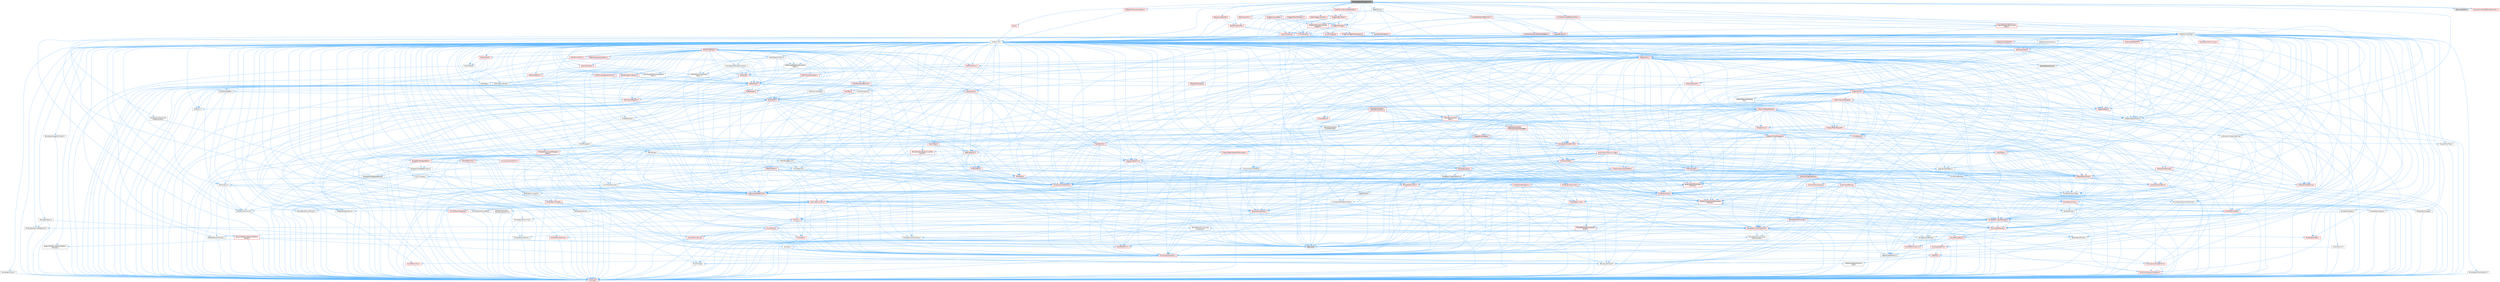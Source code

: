 digraph "GameModeInfoCustomizer.h"
{
 // INTERACTIVE_SVG=YES
 // LATEX_PDF_SIZE
  bgcolor="transparent";
  edge [fontname=Helvetica,fontsize=10,labelfontname=Helvetica,labelfontsize=10];
  node [fontname=Helvetica,fontsize=10,shape=box,height=0.2,width=0.4];
  Node1 [id="Node000001",label="GameModeInfoCustomizer.h",height=0.2,width=0.4,color="gray40", fillcolor="grey60", style="filled", fontcolor="black",tooltip=" "];
  Node1 -> Node2 [id="edge1_Node000001_Node000002",color="steelblue1",style="solid",tooltip=" "];
  Node2 [id="Node000002",label="CoreMinimal.h",height=0.2,width=0.4,color="grey40", fillcolor="white", style="filled",URL="$d7/d67/CoreMinimal_8h.html",tooltip=" "];
  Node2 -> Node3 [id="edge2_Node000002_Node000003",color="steelblue1",style="solid",tooltip=" "];
  Node3 [id="Node000003",label="CoreTypes.h",height=0.2,width=0.4,color="red", fillcolor="#FFF0F0", style="filled",URL="$dc/dec/CoreTypes_8h.html",tooltip=" "];
  Node2 -> Node17 [id="edge3_Node000002_Node000017",color="steelblue1",style="solid",tooltip=" "];
  Node17 [id="Node000017",label="CoreFwd.h",height=0.2,width=0.4,color="red", fillcolor="#FFF0F0", style="filled",URL="$d1/d1e/CoreFwd_8h.html",tooltip=" "];
  Node17 -> Node3 [id="edge4_Node000017_Node000003",color="steelblue1",style="solid",tooltip=" "];
  Node17 -> Node18 [id="edge5_Node000017_Node000018",color="steelblue1",style="solid",tooltip=" "];
  Node18 [id="Node000018",label="Containers/ContainersFwd.h",height=0.2,width=0.4,color="red", fillcolor="#FFF0F0", style="filled",URL="$d4/d0a/ContainersFwd_8h.html",tooltip=" "];
  Node18 -> Node3 [id="edge6_Node000018_Node000003",color="steelblue1",style="solid",tooltip=" "];
  Node18 -> Node19 [id="edge7_Node000018_Node000019",color="steelblue1",style="solid",tooltip=" "];
  Node19 [id="Node000019",label="Traits/IsContiguousContainer.h",height=0.2,width=0.4,color="red", fillcolor="#FFF0F0", style="filled",URL="$d5/d3c/IsContiguousContainer_8h.html",tooltip=" "];
  Node19 -> Node3 [id="edge8_Node000019_Node000003",color="steelblue1",style="solid",tooltip=" "];
  Node17 -> Node23 [id="edge9_Node000017_Node000023",color="steelblue1",style="solid",tooltip=" "];
  Node23 [id="Node000023",label="UObject/UObjectHierarchy\lFwd.h",height=0.2,width=0.4,color="grey40", fillcolor="white", style="filled",URL="$d3/d13/UObjectHierarchyFwd_8h.html",tooltip=" "];
  Node2 -> Node23 [id="edge10_Node000002_Node000023",color="steelblue1",style="solid",tooltip=" "];
  Node2 -> Node18 [id="edge11_Node000002_Node000018",color="steelblue1",style="solid",tooltip=" "];
  Node2 -> Node24 [id="edge12_Node000002_Node000024",color="steelblue1",style="solid",tooltip=" "];
  Node24 [id="Node000024",label="Misc/VarArgs.h",height=0.2,width=0.4,color="grey40", fillcolor="white", style="filled",URL="$d5/d6f/VarArgs_8h.html",tooltip=" "];
  Node24 -> Node3 [id="edge13_Node000024_Node000003",color="steelblue1",style="solid",tooltip=" "];
  Node2 -> Node25 [id="edge14_Node000002_Node000025",color="steelblue1",style="solid",tooltip=" "];
  Node25 [id="Node000025",label="Logging/LogVerbosity.h",height=0.2,width=0.4,color="grey40", fillcolor="white", style="filled",URL="$d2/d8f/LogVerbosity_8h.html",tooltip=" "];
  Node25 -> Node3 [id="edge15_Node000025_Node000003",color="steelblue1",style="solid",tooltip=" "];
  Node2 -> Node26 [id="edge16_Node000002_Node000026",color="steelblue1",style="solid",tooltip=" "];
  Node26 [id="Node000026",label="Misc/OutputDevice.h",height=0.2,width=0.4,color="red", fillcolor="#FFF0F0", style="filled",URL="$d7/d32/OutputDevice_8h.html",tooltip=" "];
  Node26 -> Node17 [id="edge17_Node000026_Node000017",color="steelblue1",style="solid",tooltip=" "];
  Node26 -> Node3 [id="edge18_Node000026_Node000003",color="steelblue1",style="solid",tooltip=" "];
  Node26 -> Node25 [id="edge19_Node000026_Node000025",color="steelblue1",style="solid",tooltip=" "];
  Node26 -> Node24 [id="edge20_Node000026_Node000024",color="steelblue1",style="solid",tooltip=" "];
  Node2 -> Node32 [id="edge21_Node000002_Node000032",color="steelblue1",style="solid",tooltip=" "];
  Node32 [id="Node000032",label="HAL/PlatformCrt.h",height=0.2,width=0.4,color="red", fillcolor="#FFF0F0", style="filled",URL="$d8/d75/PlatformCrt_8h.html",tooltip=" "];
  Node2 -> Node42 [id="edge22_Node000002_Node000042",color="steelblue1",style="solid",tooltip=" "];
  Node42 [id="Node000042",label="HAL/PlatformMisc.h",height=0.2,width=0.4,color="red", fillcolor="#FFF0F0", style="filled",URL="$d0/df5/PlatformMisc_8h.html",tooltip=" "];
  Node42 -> Node3 [id="edge23_Node000042_Node000003",color="steelblue1",style="solid",tooltip=" "];
  Node2 -> Node61 [id="edge24_Node000002_Node000061",color="steelblue1",style="solid",tooltip=" "];
  Node61 [id="Node000061",label="Misc/AssertionMacros.h",height=0.2,width=0.4,color="red", fillcolor="#FFF0F0", style="filled",URL="$d0/dfa/AssertionMacros_8h.html",tooltip=" "];
  Node61 -> Node3 [id="edge25_Node000061_Node000003",color="steelblue1",style="solid",tooltip=" "];
  Node61 -> Node42 [id="edge26_Node000061_Node000042",color="steelblue1",style="solid",tooltip=" "];
  Node61 -> Node62 [id="edge27_Node000061_Node000062",color="steelblue1",style="solid",tooltip=" "];
  Node62 [id="Node000062",label="Templates/EnableIf.h",height=0.2,width=0.4,color="grey40", fillcolor="white", style="filled",URL="$d7/d60/EnableIf_8h.html",tooltip=" "];
  Node62 -> Node3 [id="edge28_Node000062_Node000003",color="steelblue1",style="solid",tooltip=" "];
  Node61 -> Node24 [id="edge29_Node000061_Node000024",color="steelblue1",style="solid",tooltip=" "];
  Node2 -> Node70 [id="edge30_Node000002_Node000070",color="steelblue1",style="solid",tooltip=" "];
  Node70 [id="Node000070",label="Templates/IsPointer.h",height=0.2,width=0.4,color="grey40", fillcolor="white", style="filled",URL="$d7/d05/IsPointer_8h.html",tooltip=" "];
  Node70 -> Node3 [id="edge31_Node000070_Node000003",color="steelblue1",style="solid",tooltip=" "];
  Node2 -> Node71 [id="edge32_Node000002_Node000071",color="steelblue1",style="solid",tooltip=" "];
  Node71 [id="Node000071",label="HAL/PlatformMemory.h",height=0.2,width=0.4,color="red", fillcolor="#FFF0F0", style="filled",URL="$de/d68/PlatformMemory_8h.html",tooltip=" "];
  Node71 -> Node3 [id="edge33_Node000071_Node000003",color="steelblue1",style="solid",tooltip=" "];
  Node2 -> Node54 [id="edge34_Node000002_Node000054",color="steelblue1",style="solid",tooltip=" "];
  Node54 [id="Node000054",label="HAL/PlatformAtomics.h",height=0.2,width=0.4,color="red", fillcolor="#FFF0F0", style="filled",URL="$d3/d36/PlatformAtomics_8h.html",tooltip=" "];
  Node54 -> Node3 [id="edge35_Node000054_Node000003",color="steelblue1",style="solid",tooltip=" "];
  Node2 -> Node76 [id="edge36_Node000002_Node000076",color="steelblue1",style="solid",tooltip=" "];
  Node76 [id="Node000076",label="Misc/Exec.h",height=0.2,width=0.4,color="grey40", fillcolor="white", style="filled",URL="$de/ddb/Exec_8h.html",tooltip=" "];
  Node76 -> Node3 [id="edge37_Node000076_Node000003",color="steelblue1",style="solid",tooltip=" "];
  Node76 -> Node61 [id="edge38_Node000076_Node000061",color="steelblue1",style="solid",tooltip=" "];
  Node2 -> Node77 [id="edge39_Node000002_Node000077",color="steelblue1",style="solid",tooltip=" "];
  Node77 [id="Node000077",label="HAL/MemoryBase.h",height=0.2,width=0.4,color="red", fillcolor="#FFF0F0", style="filled",URL="$d6/d9f/MemoryBase_8h.html",tooltip=" "];
  Node77 -> Node3 [id="edge40_Node000077_Node000003",color="steelblue1",style="solid",tooltip=" "];
  Node77 -> Node54 [id="edge41_Node000077_Node000054",color="steelblue1",style="solid",tooltip=" "];
  Node77 -> Node32 [id="edge42_Node000077_Node000032",color="steelblue1",style="solid",tooltip=" "];
  Node77 -> Node76 [id="edge43_Node000077_Node000076",color="steelblue1",style="solid",tooltip=" "];
  Node77 -> Node26 [id="edge44_Node000077_Node000026",color="steelblue1",style="solid",tooltip=" "];
  Node2 -> Node87 [id="edge45_Node000002_Node000087",color="steelblue1",style="solid",tooltip=" "];
  Node87 [id="Node000087",label="HAL/UnrealMemory.h",height=0.2,width=0.4,color="red", fillcolor="#FFF0F0", style="filled",URL="$d9/d96/UnrealMemory_8h.html",tooltip=" "];
  Node87 -> Node3 [id="edge46_Node000087_Node000003",color="steelblue1",style="solid",tooltip=" "];
  Node87 -> Node77 [id="edge47_Node000087_Node000077",color="steelblue1",style="solid",tooltip=" "];
  Node87 -> Node71 [id="edge48_Node000087_Node000071",color="steelblue1",style="solid",tooltip=" "];
  Node87 -> Node70 [id="edge49_Node000087_Node000070",color="steelblue1",style="solid",tooltip=" "];
  Node2 -> Node89 [id="edge50_Node000002_Node000089",color="steelblue1",style="solid",tooltip=" "];
  Node89 [id="Node000089",label="Templates/IsArithmetic.h",height=0.2,width=0.4,color="grey40", fillcolor="white", style="filled",URL="$d2/d5d/IsArithmetic_8h.html",tooltip=" "];
  Node89 -> Node3 [id="edge51_Node000089_Node000003",color="steelblue1",style="solid",tooltip=" "];
  Node2 -> Node83 [id="edge52_Node000002_Node000083",color="steelblue1",style="solid",tooltip=" "];
  Node83 [id="Node000083",label="Templates/AndOrNot.h",height=0.2,width=0.4,color="grey40", fillcolor="white", style="filled",URL="$db/d0a/AndOrNot_8h.html",tooltip=" "];
  Node83 -> Node3 [id="edge53_Node000083_Node000003",color="steelblue1",style="solid",tooltip=" "];
  Node2 -> Node90 [id="edge54_Node000002_Node000090",color="steelblue1",style="solid",tooltip=" "];
  Node90 [id="Node000090",label="Templates/IsPODType.h",height=0.2,width=0.4,color="grey40", fillcolor="white", style="filled",URL="$d7/db1/IsPODType_8h.html",tooltip=" "];
  Node90 -> Node3 [id="edge55_Node000090_Node000003",color="steelblue1",style="solid",tooltip=" "];
  Node2 -> Node91 [id="edge56_Node000002_Node000091",color="steelblue1",style="solid",tooltip=" "];
  Node91 [id="Node000091",label="Templates/IsUECoreType.h",height=0.2,width=0.4,color="grey40", fillcolor="white", style="filled",URL="$d1/db8/IsUECoreType_8h.html",tooltip=" "];
  Node91 -> Node3 [id="edge57_Node000091_Node000003",color="steelblue1",style="solid",tooltip=" "];
  Node91 -> Node7 [id="edge58_Node000091_Node000007",color="steelblue1",style="solid",tooltip=" "];
  Node7 [id="Node000007",label="type_traits",height=0.2,width=0.4,color="grey60", fillcolor="#E0E0E0", style="filled",tooltip=" "];
  Node2 -> Node84 [id="edge59_Node000002_Node000084",color="steelblue1",style="solid",tooltip=" "];
  Node84 [id="Node000084",label="Templates/IsTriviallyCopy\lConstructible.h",height=0.2,width=0.4,color="grey40", fillcolor="white", style="filled",URL="$d3/d78/IsTriviallyCopyConstructible_8h.html",tooltip=" "];
  Node84 -> Node3 [id="edge60_Node000084_Node000003",color="steelblue1",style="solid",tooltip=" "];
  Node84 -> Node7 [id="edge61_Node000084_Node000007",color="steelblue1",style="solid",tooltip=" "];
  Node2 -> Node92 [id="edge62_Node000002_Node000092",color="steelblue1",style="solid",tooltip=" "];
  Node92 [id="Node000092",label="Templates/UnrealTypeTraits.h",height=0.2,width=0.4,color="red", fillcolor="#FFF0F0", style="filled",URL="$d2/d2d/UnrealTypeTraits_8h.html",tooltip=" "];
  Node92 -> Node3 [id="edge63_Node000092_Node000003",color="steelblue1",style="solid",tooltip=" "];
  Node92 -> Node70 [id="edge64_Node000092_Node000070",color="steelblue1",style="solid",tooltip=" "];
  Node92 -> Node61 [id="edge65_Node000092_Node000061",color="steelblue1",style="solid",tooltip=" "];
  Node92 -> Node83 [id="edge66_Node000092_Node000083",color="steelblue1",style="solid",tooltip=" "];
  Node92 -> Node62 [id="edge67_Node000092_Node000062",color="steelblue1",style="solid",tooltip=" "];
  Node92 -> Node89 [id="edge68_Node000092_Node000089",color="steelblue1",style="solid",tooltip=" "];
  Node92 -> Node93 [id="edge69_Node000092_Node000093",color="steelblue1",style="solid",tooltip=" "];
  Node93 [id="Node000093",label="Templates/Models.h",height=0.2,width=0.4,color="red", fillcolor="#FFF0F0", style="filled",URL="$d3/d0c/Models_8h.html",tooltip=" "];
  Node92 -> Node90 [id="edge70_Node000092_Node000090",color="steelblue1",style="solid",tooltip=" "];
  Node92 -> Node91 [id="edge71_Node000092_Node000091",color="steelblue1",style="solid",tooltip=" "];
  Node92 -> Node84 [id="edge72_Node000092_Node000084",color="steelblue1",style="solid",tooltip=" "];
  Node2 -> Node62 [id="edge73_Node000002_Node000062",color="steelblue1",style="solid",tooltip=" "];
  Node2 -> Node94 [id="edge74_Node000002_Node000094",color="steelblue1",style="solid",tooltip=" "];
  Node94 [id="Node000094",label="Templates/RemoveReference.h",height=0.2,width=0.4,color="grey40", fillcolor="white", style="filled",URL="$da/dbe/RemoveReference_8h.html",tooltip=" "];
  Node94 -> Node3 [id="edge75_Node000094_Node000003",color="steelblue1",style="solid",tooltip=" "];
  Node2 -> Node95 [id="edge76_Node000002_Node000095",color="steelblue1",style="solid",tooltip=" "];
  Node95 [id="Node000095",label="Templates/IntegralConstant.h",height=0.2,width=0.4,color="grey40", fillcolor="white", style="filled",URL="$db/d1b/IntegralConstant_8h.html",tooltip=" "];
  Node95 -> Node3 [id="edge77_Node000095_Node000003",color="steelblue1",style="solid",tooltip=" "];
  Node2 -> Node96 [id="edge78_Node000002_Node000096",color="steelblue1",style="solid",tooltip=" "];
  Node96 [id="Node000096",label="Templates/IsClass.h",height=0.2,width=0.4,color="grey40", fillcolor="white", style="filled",URL="$db/dcb/IsClass_8h.html",tooltip=" "];
  Node96 -> Node3 [id="edge79_Node000096_Node000003",color="steelblue1",style="solid",tooltip=" "];
  Node2 -> Node97 [id="edge80_Node000002_Node000097",color="steelblue1",style="solid",tooltip=" "];
  Node97 [id="Node000097",label="Templates/TypeCompatible\lBytes.h",height=0.2,width=0.4,color="red", fillcolor="#FFF0F0", style="filled",URL="$df/d0a/TypeCompatibleBytes_8h.html",tooltip=" "];
  Node97 -> Node3 [id="edge81_Node000097_Node000003",color="steelblue1",style="solid",tooltip=" "];
  Node97 -> Node7 [id="edge82_Node000097_Node000007",color="steelblue1",style="solid",tooltip=" "];
  Node2 -> Node19 [id="edge83_Node000002_Node000019",color="steelblue1",style="solid",tooltip=" "];
  Node2 -> Node98 [id="edge84_Node000002_Node000098",color="steelblue1",style="solid",tooltip=" "];
  Node98 [id="Node000098",label="Templates/UnrealTemplate.h",height=0.2,width=0.4,color="red", fillcolor="#FFF0F0", style="filled",URL="$d4/d24/UnrealTemplate_8h.html",tooltip=" "];
  Node98 -> Node3 [id="edge85_Node000098_Node000003",color="steelblue1",style="solid",tooltip=" "];
  Node98 -> Node70 [id="edge86_Node000098_Node000070",color="steelblue1",style="solid",tooltip=" "];
  Node98 -> Node87 [id="edge87_Node000098_Node000087",color="steelblue1",style="solid",tooltip=" "];
  Node98 -> Node92 [id="edge88_Node000098_Node000092",color="steelblue1",style="solid",tooltip=" "];
  Node98 -> Node94 [id="edge89_Node000098_Node000094",color="steelblue1",style="solid",tooltip=" "];
  Node98 -> Node97 [id="edge90_Node000098_Node000097",color="steelblue1",style="solid",tooltip=" "];
  Node98 -> Node19 [id="edge91_Node000098_Node000019",color="steelblue1",style="solid",tooltip=" "];
  Node98 -> Node7 [id="edge92_Node000098_Node000007",color="steelblue1",style="solid",tooltip=" "];
  Node2 -> Node47 [id="edge93_Node000002_Node000047",color="steelblue1",style="solid",tooltip=" "];
  Node47 [id="Node000047",label="Math/NumericLimits.h",height=0.2,width=0.4,color="grey40", fillcolor="white", style="filled",URL="$df/d1b/NumericLimits_8h.html",tooltip=" "];
  Node47 -> Node3 [id="edge94_Node000047_Node000003",color="steelblue1",style="solid",tooltip=" "];
  Node2 -> Node102 [id="edge95_Node000002_Node000102",color="steelblue1",style="solid",tooltip=" "];
  Node102 [id="Node000102",label="HAL/PlatformMath.h",height=0.2,width=0.4,color="red", fillcolor="#FFF0F0", style="filled",URL="$dc/d53/PlatformMath_8h.html",tooltip=" "];
  Node102 -> Node3 [id="edge96_Node000102_Node000003",color="steelblue1",style="solid",tooltip=" "];
  Node2 -> Node85 [id="edge97_Node000002_Node000085",color="steelblue1",style="solid",tooltip=" "];
  Node85 [id="Node000085",label="Templates/IsTriviallyCopy\lAssignable.h",height=0.2,width=0.4,color="grey40", fillcolor="white", style="filled",URL="$d2/df2/IsTriviallyCopyAssignable_8h.html",tooltip=" "];
  Node85 -> Node3 [id="edge98_Node000085_Node000003",color="steelblue1",style="solid",tooltip=" "];
  Node85 -> Node7 [id="edge99_Node000085_Node000007",color="steelblue1",style="solid",tooltip=" "];
  Node2 -> Node110 [id="edge100_Node000002_Node000110",color="steelblue1",style="solid",tooltip=" "];
  Node110 [id="Node000110",label="Templates/MemoryOps.h",height=0.2,width=0.4,color="red", fillcolor="#FFF0F0", style="filled",URL="$db/dea/MemoryOps_8h.html",tooltip=" "];
  Node110 -> Node3 [id="edge101_Node000110_Node000003",color="steelblue1",style="solid",tooltip=" "];
  Node110 -> Node87 [id="edge102_Node000110_Node000087",color="steelblue1",style="solid",tooltip=" "];
  Node110 -> Node85 [id="edge103_Node000110_Node000085",color="steelblue1",style="solid",tooltip=" "];
  Node110 -> Node84 [id="edge104_Node000110_Node000084",color="steelblue1",style="solid",tooltip=" "];
  Node110 -> Node92 [id="edge105_Node000110_Node000092",color="steelblue1",style="solid",tooltip=" "];
  Node110 -> Node7 [id="edge106_Node000110_Node000007",color="steelblue1",style="solid",tooltip=" "];
  Node2 -> Node111 [id="edge107_Node000002_Node000111",color="steelblue1",style="solid",tooltip=" "];
  Node111 [id="Node000111",label="Containers/ContainerAllocation\lPolicies.h",height=0.2,width=0.4,color="red", fillcolor="#FFF0F0", style="filled",URL="$d7/dff/ContainerAllocationPolicies_8h.html",tooltip=" "];
  Node111 -> Node3 [id="edge108_Node000111_Node000003",color="steelblue1",style="solid",tooltip=" "];
  Node111 -> Node111 [id="edge109_Node000111_Node000111",color="steelblue1",style="solid",tooltip=" "];
  Node111 -> Node102 [id="edge110_Node000111_Node000102",color="steelblue1",style="solid",tooltip=" "];
  Node111 -> Node87 [id="edge111_Node000111_Node000087",color="steelblue1",style="solid",tooltip=" "];
  Node111 -> Node47 [id="edge112_Node000111_Node000047",color="steelblue1",style="solid",tooltip=" "];
  Node111 -> Node61 [id="edge113_Node000111_Node000061",color="steelblue1",style="solid",tooltip=" "];
  Node111 -> Node110 [id="edge114_Node000111_Node000110",color="steelblue1",style="solid",tooltip=" "];
  Node111 -> Node97 [id="edge115_Node000111_Node000097",color="steelblue1",style="solid",tooltip=" "];
  Node111 -> Node7 [id="edge116_Node000111_Node000007",color="steelblue1",style="solid",tooltip=" "];
  Node2 -> Node114 [id="edge117_Node000002_Node000114",color="steelblue1",style="solid",tooltip=" "];
  Node114 [id="Node000114",label="Templates/IsEnumClass.h",height=0.2,width=0.4,color="grey40", fillcolor="white", style="filled",URL="$d7/d15/IsEnumClass_8h.html",tooltip=" "];
  Node114 -> Node3 [id="edge118_Node000114_Node000003",color="steelblue1",style="solid",tooltip=" "];
  Node114 -> Node83 [id="edge119_Node000114_Node000083",color="steelblue1",style="solid",tooltip=" "];
  Node2 -> Node115 [id="edge120_Node000002_Node000115",color="steelblue1",style="solid",tooltip=" "];
  Node115 [id="Node000115",label="HAL/PlatformProperties.h",height=0.2,width=0.4,color="red", fillcolor="#FFF0F0", style="filled",URL="$d9/db0/PlatformProperties_8h.html",tooltip=" "];
  Node115 -> Node3 [id="edge121_Node000115_Node000003",color="steelblue1",style="solid",tooltip=" "];
  Node2 -> Node118 [id="edge122_Node000002_Node000118",color="steelblue1",style="solid",tooltip=" "];
  Node118 [id="Node000118",label="Misc/EngineVersionBase.h",height=0.2,width=0.4,color="grey40", fillcolor="white", style="filled",URL="$d5/d2b/EngineVersionBase_8h.html",tooltip=" "];
  Node118 -> Node3 [id="edge123_Node000118_Node000003",color="steelblue1",style="solid",tooltip=" "];
  Node2 -> Node119 [id="edge124_Node000002_Node000119",color="steelblue1",style="solid",tooltip=" "];
  Node119 [id="Node000119",label="Internationalization\l/TextNamespaceFwd.h",height=0.2,width=0.4,color="grey40", fillcolor="white", style="filled",URL="$d8/d97/TextNamespaceFwd_8h.html",tooltip=" "];
  Node119 -> Node3 [id="edge125_Node000119_Node000003",color="steelblue1",style="solid",tooltip=" "];
  Node2 -> Node120 [id="edge126_Node000002_Node000120",color="steelblue1",style="solid",tooltip=" "];
  Node120 [id="Node000120",label="Serialization/Archive.h",height=0.2,width=0.4,color="red", fillcolor="#FFF0F0", style="filled",URL="$d7/d3b/Archive_8h.html",tooltip=" "];
  Node120 -> Node17 [id="edge127_Node000120_Node000017",color="steelblue1",style="solid",tooltip=" "];
  Node120 -> Node3 [id="edge128_Node000120_Node000003",color="steelblue1",style="solid",tooltip=" "];
  Node120 -> Node115 [id="edge129_Node000120_Node000115",color="steelblue1",style="solid",tooltip=" "];
  Node120 -> Node119 [id="edge130_Node000120_Node000119",color="steelblue1",style="solid",tooltip=" "];
  Node120 -> Node61 [id="edge131_Node000120_Node000061",color="steelblue1",style="solid",tooltip=" "];
  Node120 -> Node118 [id="edge132_Node000120_Node000118",color="steelblue1",style="solid",tooltip=" "];
  Node120 -> Node24 [id="edge133_Node000120_Node000024",color="steelblue1",style="solid",tooltip=" "];
  Node120 -> Node62 [id="edge134_Node000120_Node000062",color="steelblue1",style="solid",tooltip=" "];
  Node120 -> Node114 [id="edge135_Node000120_Node000114",color="steelblue1",style="solid",tooltip=" "];
  Node120 -> Node107 [id="edge136_Node000120_Node000107",color="steelblue1",style="solid",tooltip=" "];
  Node107 [id="Node000107",label="Templates/IsSigned.h",height=0.2,width=0.4,color="grey40", fillcolor="white", style="filled",URL="$d8/dd8/IsSigned_8h.html",tooltip=" "];
  Node107 -> Node3 [id="edge137_Node000107_Node000003",color="steelblue1",style="solid",tooltip=" "];
  Node120 -> Node98 [id="edge138_Node000120_Node000098",color="steelblue1",style="solid",tooltip=" "];
  Node120 -> Node123 [id="edge139_Node000120_Node000123",color="steelblue1",style="solid",tooltip=" "];
  Node123 [id="Node000123",label="UObject/ObjectVersion.h",height=0.2,width=0.4,color="grey40", fillcolor="white", style="filled",URL="$da/d63/ObjectVersion_8h.html",tooltip=" "];
  Node123 -> Node3 [id="edge140_Node000123_Node000003",color="steelblue1",style="solid",tooltip=" "];
  Node2 -> Node124 [id="edge141_Node000002_Node000124",color="steelblue1",style="solid",tooltip=" "];
  Node124 [id="Node000124",label="Templates/Less.h",height=0.2,width=0.4,color="grey40", fillcolor="white", style="filled",URL="$de/dc8/Less_8h.html",tooltip=" "];
  Node124 -> Node3 [id="edge142_Node000124_Node000003",color="steelblue1",style="solid",tooltip=" "];
  Node124 -> Node98 [id="edge143_Node000124_Node000098",color="steelblue1",style="solid",tooltip=" "];
  Node2 -> Node125 [id="edge144_Node000002_Node000125",color="steelblue1",style="solid",tooltip=" "];
  Node125 [id="Node000125",label="Templates/Sorting.h",height=0.2,width=0.4,color="red", fillcolor="#FFF0F0", style="filled",URL="$d3/d9e/Sorting_8h.html",tooltip=" "];
  Node125 -> Node3 [id="edge145_Node000125_Node000003",color="steelblue1",style="solid",tooltip=" "];
  Node125 -> Node102 [id="edge146_Node000125_Node000102",color="steelblue1",style="solid",tooltip=" "];
  Node125 -> Node124 [id="edge147_Node000125_Node000124",color="steelblue1",style="solid",tooltip=" "];
  Node2 -> Node136 [id="edge148_Node000002_Node000136",color="steelblue1",style="solid",tooltip=" "];
  Node136 [id="Node000136",label="Misc/Char.h",height=0.2,width=0.4,color="red", fillcolor="#FFF0F0", style="filled",URL="$d0/d58/Char_8h.html",tooltip=" "];
  Node136 -> Node3 [id="edge149_Node000136_Node000003",color="steelblue1",style="solid",tooltip=" "];
  Node136 -> Node7 [id="edge150_Node000136_Node000007",color="steelblue1",style="solid",tooltip=" "];
  Node2 -> Node139 [id="edge151_Node000002_Node000139",color="steelblue1",style="solid",tooltip=" "];
  Node139 [id="Node000139",label="GenericPlatform/GenericPlatform\lStricmp.h",height=0.2,width=0.4,color="grey40", fillcolor="white", style="filled",URL="$d2/d86/GenericPlatformStricmp_8h.html",tooltip=" "];
  Node139 -> Node3 [id="edge152_Node000139_Node000003",color="steelblue1",style="solid",tooltip=" "];
  Node2 -> Node140 [id="edge153_Node000002_Node000140",color="steelblue1",style="solid",tooltip=" "];
  Node140 [id="Node000140",label="GenericPlatform/GenericPlatform\lString.h",height=0.2,width=0.4,color="red", fillcolor="#FFF0F0", style="filled",URL="$dd/d20/GenericPlatformString_8h.html",tooltip=" "];
  Node140 -> Node3 [id="edge154_Node000140_Node000003",color="steelblue1",style="solid",tooltip=" "];
  Node140 -> Node139 [id="edge155_Node000140_Node000139",color="steelblue1",style="solid",tooltip=" "];
  Node140 -> Node62 [id="edge156_Node000140_Node000062",color="steelblue1",style="solid",tooltip=" "];
  Node140 -> Node7 [id="edge157_Node000140_Node000007",color="steelblue1",style="solid",tooltip=" "];
  Node2 -> Node73 [id="edge158_Node000002_Node000073",color="steelblue1",style="solid",tooltip=" "];
  Node73 [id="Node000073",label="HAL/PlatformString.h",height=0.2,width=0.4,color="red", fillcolor="#FFF0F0", style="filled",URL="$db/db5/PlatformString_8h.html",tooltip=" "];
  Node73 -> Node3 [id="edge159_Node000073_Node000003",color="steelblue1",style="solid",tooltip=" "];
  Node2 -> Node143 [id="edge160_Node000002_Node000143",color="steelblue1",style="solid",tooltip=" "];
  Node143 [id="Node000143",label="Misc/CString.h",height=0.2,width=0.4,color="red", fillcolor="#FFF0F0", style="filled",URL="$d2/d49/CString_8h.html",tooltip=" "];
  Node143 -> Node3 [id="edge161_Node000143_Node000003",color="steelblue1",style="solid",tooltip=" "];
  Node143 -> Node32 [id="edge162_Node000143_Node000032",color="steelblue1",style="solid",tooltip=" "];
  Node143 -> Node73 [id="edge163_Node000143_Node000073",color="steelblue1",style="solid",tooltip=" "];
  Node143 -> Node61 [id="edge164_Node000143_Node000061",color="steelblue1",style="solid",tooltip=" "];
  Node143 -> Node136 [id="edge165_Node000143_Node000136",color="steelblue1",style="solid",tooltip=" "];
  Node143 -> Node24 [id="edge166_Node000143_Node000024",color="steelblue1",style="solid",tooltip=" "];
  Node2 -> Node144 [id="edge167_Node000002_Node000144",color="steelblue1",style="solid",tooltip=" "];
  Node144 [id="Node000144",label="Misc/Crc.h",height=0.2,width=0.4,color="red", fillcolor="#FFF0F0", style="filled",URL="$d4/dd2/Crc_8h.html",tooltip=" "];
  Node144 -> Node3 [id="edge168_Node000144_Node000003",color="steelblue1",style="solid",tooltip=" "];
  Node144 -> Node73 [id="edge169_Node000144_Node000073",color="steelblue1",style="solid",tooltip=" "];
  Node144 -> Node61 [id="edge170_Node000144_Node000061",color="steelblue1",style="solid",tooltip=" "];
  Node144 -> Node143 [id="edge171_Node000144_Node000143",color="steelblue1",style="solid",tooltip=" "];
  Node144 -> Node136 [id="edge172_Node000144_Node000136",color="steelblue1",style="solid",tooltip=" "];
  Node144 -> Node92 [id="edge173_Node000144_Node000092",color="steelblue1",style="solid",tooltip=" "];
  Node2 -> Node135 [id="edge174_Node000002_Node000135",color="steelblue1",style="solid",tooltip=" "];
  Node135 [id="Node000135",label="Math/UnrealMathUtility.h",height=0.2,width=0.4,color="red", fillcolor="#FFF0F0", style="filled",URL="$db/db8/UnrealMathUtility_8h.html",tooltip=" "];
  Node135 -> Node3 [id="edge175_Node000135_Node000003",color="steelblue1",style="solid",tooltip=" "];
  Node135 -> Node61 [id="edge176_Node000135_Node000061",color="steelblue1",style="solid",tooltip=" "];
  Node135 -> Node102 [id="edge177_Node000135_Node000102",color="steelblue1",style="solid",tooltip=" "];
  Node2 -> Node145 [id="edge178_Node000002_Node000145",color="steelblue1",style="solid",tooltip=" "];
  Node145 [id="Node000145",label="Containers/UnrealString.h",height=0.2,width=0.4,color="red", fillcolor="#FFF0F0", style="filled",URL="$d5/dba/UnrealString_8h.html",tooltip=" "];
  Node2 -> Node149 [id="edge179_Node000002_Node000149",color="steelblue1",style="solid",tooltip=" "];
  Node149 [id="Node000149",label="Containers/Array.h",height=0.2,width=0.4,color="red", fillcolor="#FFF0F0", style="filled",URL="$df/dd0/Array_8h.html",tooltip=" "];
  Node149 -> Node3 [id="edge180_Node000149_Node000003",color="steelblue1",style="solid",tooltip=" "];
  Node149 -> Node61 [id="edge181_Node000149_Node000061",color="steelblue1",style="solid",tooltip=" "];
  Node149 -> Node87 [id="edge182_Node000149_Node000087",color="steelblue1",style="solid",tooltip=" "];
  Node149 -> Node92 [id="edge183_Node000149_Node000092",color="steelblue1",style="solid",tooltip=" "];
  Node149 -> Node98 [id="edge184_Node000149_Node000098",color="steelblue1",style="solid",tooltip=" "];
  Node149 -> Node111 [id="edge185_Node000149_Node000111",color="steelblue1",style="solid",tooltip=" "];
  Node149 -> Node120 [id="edge186_Node000149_Node000120",color="steelblue1",style="solid",tooltip=" "];
  Node149 -> Node170 [id="edge187_Node000149_Node000170",color="steelblue1",style="solid",tooltip=" "];
  Node170 [id="Node000170",label="Concepts/GetTypeHashable.h",height=0.2,width=0.4,color="grey40", fillcolor="white", style="filled",URL="$d3/da2/GetTypeHashable_8h.html",tooltip=" "];
  Node170 -> Node3 [id="edge188_Node000170_Node000003",color="steelblue1",style="solid",tooltip=" "];
  Node170 -> Node161 [id="edge189_Node000170_Node000161",color="steelblue1",style="solid",tooltip=" "];
  Node161 [id="Node000161",label="Templates/TypeHash.h",height=0.2,width=0.4,color="red", fillcolor="#FFF0F0", style="filled",URL="$d1/d62/TypeHash_8h.html",tooltip=" "];
  Node161 -> Node3 [id="edge190_Node000161_Node000003",color="steelblue1",style="solid",tooltip=" "];
  Node161 -> Node144 [id="edge191_Node000161_Node000144",color="steelblue1",style="solid",tooltip=" "];
  Node161 -> Node7 [id="edge192_Node000161_Node000007",color="steelblue1",style="solid",tooltip=" "];
  Node149 -> Node128 [id="edge193_Node000149_Node000128",color="steelblue1",style="solid",tooltip=" "];
  Node128 [id="Node000128",label="Templates/Invoke.h",height=0.2,width=0.4,color="red", fillcolor="#FFF0F0", style="filled",URL="$d7/deb/Invoke_8h.html",tooltip=" "];
  Node128 -> Node3 [id="edge194_Node000128_Node000003",color="steelblue1",style="solid",tooltip=" "];
  Node128 -> Node98 [id="edge195_Node000128_Node000098",color="steelblue1",style="solid",tooltip=" "];
  Node128 -> Node7 [id="edge196_Node000128_Node000007",color="steelblue1",style="solid",tooltip=" "];
  Node149 -> Node124 [id="edge197_Node000149_Node000124",color="steelblue1",style="solid",tooltip=" "];
  Node149 -> Node125 [id="edge198_Node000149_Node000125",color="steelblue1",style="solid",tooltip=" "];
  Node149 -> Node172 [id="edge199_Node000149_Node000172",color="steelblue1",style="solid",tooltip=" "];
  Node172 [id="Node000172",label="Templates/AlignmentTemplates.h",height=0.2,width=0.4,color="grey40", fillcolor="white", style="filled",URL="$dd/d32/AlignmentTemplates_8h.html",tooltip=" "];
  Node172 -> Node3 [id="edge200_Node000172_Node000003",color="steelblue1",style="solid",tooltip=" "];
  Node172 -> Node81 [id="edge201_Node000172_Node000081",color="steelblue1",style="solid",tooltip=" "];
  Node81 [id="Node000081",label="Templates/IsIntegral.h",height=0.2,width=0.4,color="grey40", fillcolor="white", style="filled",URL="$da/d64/IsIntegral_8h.html",tooltip=" "];
  Node81 -> Node3 [id="edge202_Node000081_Node000003",color="steelblue1",style="solid",tooltip=" "];
  Node172 -> Node70 [id="edge203_Node000172_Node000070",color="steelblue1",style="solid",tooltip=" "];
  Node149 -> Node7 [id="edge204_Node000149_Node000007",color="steelblue1",style="solid",tooltip=" "];
  Node2 -> Node173 [id="edge205_Node000002_Node000173",color="steelblue1",style="solid",tooltip=" "];
  Node173 [id="Node000173",label="Misc/FrameNumber.h",height=0.2,width=0.4,color="grey40", fillcolor="white", style="filled",URL="$dd/dbd/FrameNumber_8h.html",tooltip=" "];
  Node173 -> Node3 [id="edge206_Node000173_Node000003",color="steelblue1",style="solid",tooltip=" "];
  Node173 -> Node47 [id="edge207_Node000173_Node000047",color="steelblue1",style="solid",tooltip=" "];
  Node173 -> Node135 [id="edge208_Node000173_Node000135",color="steelblue1",style="solid",tooltip=" "];
  Node173 -> Node62 [id="edge209_Node000173_Node000062",color="steelblue1",style="solid",tooltip=" "];
  Node173 -> Node92 [id="edge210_Node000173_Node000092",color="steelblue1",style="solid",tooltip=" "];
  Node2 -> Node174 [id="edge211_Node000002_Node000174",color="steelblue1",style="solid",tooltip=" "];
  Node174 [id="Node000174",label="Misc/Timespan.h",height=0.2,width=0.4,color="grey40", fillcolor="white", style="filled",URL="$da/dd9/Timespan_8h.html",tooltip=" "];
  Node174 -> Node3 [id="edge212_Node000174_Node000003",color="steelblue1",style="solid",tooltip=" "];
  Node174 -> Node175 [id="edge213_Node000174_Node000175",color="steelblue1",style="solid",tooltip=" "];
  Node175 [id="Node000175",label="Math/Interval.h",height=0.2,width=0.4,color="grey40", fillcolor="white", style="filled",URL="$d1/d55/Interval_8h.html",tooltip=" "];
  Node175 -> Node3 [id="edge214_Node000175_Node000003",color="steelblue1",style="solid",tooltip=" "];
  Node175 -> Node89 [id="edge215_Node000175_Node000089",color="steelblue1",style="solid",tooltip=" "];
  Node175 -> Node92 [id="edge216_Node000175_Node000092",color="steelblue1",style="solid",tooltip=" "];
  Node175 -> Node47 [id="edge217_Node000175_Node000047",color="steelblue1",style="solid",tooltip=" "];
  Node175 -> Node135 [id="edge218_Node000175_Node000135",color="steelblue1",style="solid",tooltip=" "];
  Node174 -> Node135 [id="edge219_Node000174_Node000135",color="steelblue1",style="solid",tooltip=" "];
  Node174 -> Node61 [id="edge220_Node000174_Node000061",color="steelblue1",style="solid",tooltip=" "];
  Node2 -> Node176 [id="edge221_Node000002_Node000176",color="steelblue1",style="solid",tooltip=" "];
  Node176 [id="Node000176",label="Containers/StringConv.h",height=0.2,width=0.4,color="red", fillcolor="#FFF0F0", style="filled",URL="$d3/ddf/StringConv_8h.html",tooltip=" "];
  Node176 -> Node3 [id="edge222_Node000176_Node000003",color="steelblue1",style="solid",tooltip=" "];
  Node176 -> Node61 [id="edge223_Node000176_Node000061",color="steelblue1",style="solid",tooltip=" "];
  Node176 -> Node111 [id="edge224_Node000176_Node000111",color="steelblue1",style="solid",tooltip=" "];
  Node176 -> Node149 [id="edge225_Node000176_Node000149",color="steelblue1",style="solid",tooltip=" "];
  Node176 -> Node143 [id="edge226_Node000176_Node000143",color="steelblue1",style="solid",tooltip=" "];
  Node176 -> Node177 [id="edge227_Node000176_Node000177",color="steelblue1",style="solid",tooltip=" "];
  Node177 [id="Node000177",label="Templates/IsArray.h",height=0.2,width=0.4,color="grey40", fillcolor="white", style="filled",URL="$d8/d8d/IsArray_8h.html",tooltip=" "];
  Node177 -> Node3 [id="edge228_Node000177_Node000003",color="steelblue1",style="solid",tooltip=" "];
  Node176 -> Node98 [id="edge229_Node000176_Node000098",color="steelblue1",style="solid",tooltip=" "];
  Node176 -> Node92 [id="edge230_Node000176_Node000092",color="steelblue1",style="solid",tooltip=" "];
  Node176 -> Node19 [id="edge231_Node000176_Node000019",color="steelblue1",style="solid",tooltip=" "];
  Node176 -> Node7 [id="edge232_Node000176_Node000007",color="steelblue1",style="solid",tooltip=" "];
  Node2 -> Node178 [id="edge233_Node000002_Node000178",color="steelblue1",style="solid",tooltip=" "];
  Node178 [id="Node000178",label="UObject/UnrealNames.h",height=0.2,width=0.4,color="red", fillcolor="#FFF0F0", style="filled",URL="$d8/db1/UnrealNames_8h.html",tooltip=" "];
  Node178 -> Node3 [id="edge234_Node000178_Node000003",color="steelblue1",style="solid",tooltip=" "];
  Node2 -> Node180 [id="edge235_Node000002_Node000180",color="steelblue1",style="solid",tooltip=" "];
  Node180 [id="Node000180",label="UObject/NameTypes.h",height=0.2,width=0.4,color="red", fillcolor="#FFF0F0", style="filled",URL="$d6/d35/NameTypes_8h.html",tooltip=" "];
  Node180 -> Node3 [id="edge236_Node000180_Node000003",color="steelblue1",style="solid",tooltip=" "];
  Node180 -> Node61 [id="edge237_Node000180_Node000061",color="steelblue1",style="solid",tooltip=" "];
  Node180 -> Node87 [id="edge238_Node000180_Node000087",color="steelblue1",style="solid",tooltip=" "];
  Node180 -> Node92 [id="edge239_Node000180_Node000092",color="steelblue1",style="solid",tooltip=" "];
  Node180 -> Node98 [id="edge240_Node000180_Node000098",color="steelblue1",style="solid",tooltip=" "];
  Node180 -> Node145 [id="edge241_Node000180_Node000145",color="steelblue1",style="solid",tooltip=" "];
  Node180 -> Node176 [id="edge242_Node000180_Node000176",color="steelblue1",style="solid",tooltip=" "];
  Node180 -> Node44 [id="edge243_Node000180_Node000044",color="steelblue1",style="solid",tooltip=" "];
  Node44 [id="Node000044",label="Containers/StringFwd.h",height=0.2,width=0.4,color="red", fillcolor="#FFF0F0", style="filled",URL="$df/d37/StringFwd_8h.html",tooltip=" "];
  Node44 -> Node3 [id="edge244_Node000044_Node000003",color="steelblue1",style="solid",tooltip=" "];
  Node44 -> Node19 [id="edge245_Node000044_Node000019",color="steelblue1",style="solid",tooltip=" "];
  Node180 -> Node178 [id="edge246_Node000180_Node000178",color="steelblue1",style="solid",tooltip=" "];
  Node2 -> Node188 [id="edge247_Node000002_Node000188",color="steelblue1",style="solid",tooltip=" "];
  Node188 [id="Node000188",label="Misc/Parse.h",height=0.2,width=0.4,color="red", fillcolor="#FFF0F0", style="filled",URL="$dc/d71/Parse_8h.html",tooltip=" "];
  Node188 -> Node44 [id="edge248_Node000188_Node000044",color="steelblue1",style="solid",tooltip=" "];
  Node188 -> Node145 [id="edge249_Node000188_Node000145",color="steelblue1",style="solid",tooltip=" "];
  Node188 -> Node3 [id="edge250_Node000188_Node000003",color="steelblue1",style="solid",tooltip=" "];
  Node188 -> Node32 [id="edge251_Node000188_Node000032",color="steelblue1",style="solid",tooltip=" "];
  Node188 -> Node49 [id="edge252_Node000188_Node000049",color="steelblue1",style="solid",tooltip=" "];
  Node49 [id="Node000049",label="Misc/EnumClassFlags.h",height=0.2,width=0.4,color="grey40", fillcolor="white", style="filled",URL="$d8/de7/EnumClassFlags_8h.html",tooltip=" "];
  Node188 -> Node189 [id="edge253_Node000188_Node000189",color="steelblue1",style="solid",tooltip=" "];
  Node189 [id="Node000189",label="Templates/Function.h",height=0.2,width=0.4,color="red", fillcolor="#FFF0F0", style="filled",URL="$df/df5/Function_8h.html",tooltip=" "];
  Node189 -> Node3 [id="edge254_Node000189_Node000003",color="steelblue1",style="solid",tooltip=" "];
  Node189 -> Node61 [id="edge255_Node000189_Node000061",color="steelblue1",style="solid",tooltip=" "];
  Node189 -> Node87 [id="edge256_Node000189_Node000087",color="steelblue1",style="solid",tooltip=" "];
  Node189 -> Node92 [id="edge257_Node000189_Node000092",color="steelblue1",style="solid",tooltip=" "];
  Node189 -> Node128 [id="edge258_Node000189_Node000128",color="steelblue1",style="solid",tooltip=" "];
  Node189 -> Node98 [id="edge259_Node000189_Node000098",color="steelblue1",style="solid",tooltip=" "];
  Node189 -> Node135 [id="edge260_Node000189_Node000135",color="steelblue1",style="solid",tooltip=" "];
  Node189 -> Node7 [id="edge261_Node000189_Node000007",color="steelblue1",style="solid",tooltip=" "];
  Node2 -> Node172 [id="edge262_Node000002_Node000172",color="steelblue1",style="solid",tooltip=" "];
  Node2 -> Node191 [id="edge263_Node000002_Node000191",color="steelblue1",style="solid",tooltip=" "];
  Node191 [id="Node000191",label="Misc/StructBuilder.h",height=0.2,width=0.4,color="grey40", fillcolor="white", style="filled",URL="$d9/db3/StructBuilder_8h.html",tooltip=" "];
  Node191 -> Node3 [id="edge264_Node000191_Node000003",color="steelblue1",style="solid",tooltip=" "];
  Node191 -> Node135 [id="edge265_Node000191_Node000135",color="steelblue1",style="solid",tooltip=" "];
  Node191 -> Node172 [id="edge266_Node000191_Node000172",color="steelblue1",style="solid",tooltip=" "];
  Node2 -> Node104 [id="edge267_Node000002_Node000104",color="steelblue1",style="solid",tooltip=" "];
  Node104 [id="Node000104",label="Templates/Decay.h",height=0.2,width=0.4,color="grey40", fillcolor="white", style="filled",URL="$dd/d0f/Decay_8h.html",tooltip=" "];
  Node104 -> Node3 [id="edge268_Node000104_Node000003",color="steelblue1",style="solid",tooltip=" "];
  Node104 -> Node94 [id="edge269_Node000104_Node000094",color="steelblue1",style="solid",tooltip=" "];
  Node104 -> Node7 [id="edge270_Node000104_Node000007",color="steelblue1",style="solid",tooltip=" "];
  Node2 -> Node192 [id="edge271_Node000002_Node000192",color="steelblue1",style="solid",tooltip=" "];
  Node192 [id="Node000192",label="Templates/PointerIsConvertible\lFromTo.h",height=0.2,width=0.4,color="red", fillcolor="#FFF0F0", style="filled",URL="$d6/d65/PointerIsConvertibleFromTo_8h.html",tooltip=" "];
  Node192 -> Node3 [id="edge272_Node000192_Node000003",color="steelblue1",style="solid",tooltip=" "];
  Node192 -> Node7 [id="edge273_Node000192_Node000007",color="steelblue1",style="solid",tooltip=" "];
  Node2 -> Node128 [id="edge274_Node000002_Node000128",color="steelblue1",style="solid",tooltip=" "];
  Node2 -> Node189 [id="edge275_Node000002_Node000189",color="steelblue1",style="solid",tooltip=" "];
  Node2 -> Node161 [id="edge276_Node000002_Node000161",color="steelblue1",style="solid",tooltip=" "];
  Node2 -> Node193 [id="edge277_Node000002_Node000193",color="steelblue1",style="solid",tooltip=" "];
  Node193 [id="Node000193",label="Containers/ScriptArray.h",height=0.2,width=0.4,color="red", fillcolor="#FFF0F0", style="filled",URL="$dc/daf/ScriptArray_8h.html",tooltip=" "];
  Node193 -> Node3 [id="edge278_Node000193_Node000003",color="steelblue1",style="solid",tooltip=" "];
  Node193 -> Node61 [id="edge279_Node000193_Node000061",color="steelblue1",style="solid",tooltip=" "];
  Node193 -> Node87 [id="edge280_Node000193_Node000087",color="steelblue1",style="solid",tooltip=" "];
  Node193 -> Node111 [id="edge281_Node000193_Node000111",color="steelblue1",style="solid",tooltip=" "];
  Node193 -> Node149 [id="edge282_Node000193_Node000149",color="steelblue1",style="solid",tooltip=" "];
  Node2 -> Node194 [id="edge283_Node000002_Node000194",color="steelblue1",style="solid",tooltip=" "];
  Node194 [id="Node000194",label="Containers/BitArray.h",height=0.2,width=0.4,color="red", fillcolor="#FFF0F0", style="filled",URL="$d1/de4/BitArray_8h.html",tooltip=" "];
  Node194 -> Node111 [id="edge284_Node000194_Node000111",color="steelblue1",style="solid",tooltip=" "];
  Node194 -> Node3 [id="edge285_Node000194_Node000003",color="steelblue1",style="solid",tooltip=" "];
  Node194 -> Node54 [id="edge286_Node000194_Node000054",color="steelblue1",style="solid",tooltip=" "];
  Node194 -> Node87 [id="edge287_Node000194_Node000087",color="steelblue1",style="solid",tooltip=" "];
  Node194 -> Node135 [id="edge288_Node000194_Node000135",color="steelblue1",style="solid",tooltip=" "];
  Node194 -> Node61 [id="edge289_Node000194_Node000061",color="steelblue1",style="solid",tooltip=" "];
  Node194 -> Node49 [id="edge290_Node000194_Node000049",color="steelblue1",style="solid",tooltip=" "];
  Node194 -> Node120 [id="edge291_Node000194_Node000120",color="steelblue1",style="solid",tooltip=" "];
  Node194 -> Node62 [id="edge292_Node000194_Node000062",color="steelblue1",style="solid",tooltip=" "];
  Node194 -> Node128 [id="edge293_Node000194_Node000128",color="steelblue1",style="solid",tooltip=" "];
  Node194 -> Node98 [id="edge294_Node000194_Node000098",color="steelblue1",style="solid",tooltip=" "];
  Node194 -> Node92 [id="edge295_Node000194_Node000092",color="steelblue1",style="solid",tooltip=" "];
  Node2 -> Node195 [id="edge296_Node000002_Node000195",color="steelblue1",style="solid",tooltip=" "];
  Node195 [id="Node000195",label="Containers/SparseArray.h",height=0.2,width=0.4,color="red", fillcolor="#FFF0F0", style="filled",URL="$d5/dbf/SparseArray_8h.html",tooltip=" "];
  Node195 -> Node3 [id="edge297_Node000195_Node000003",color="steelblue1",style="solid",tooltip=" "];
  Node195 -> Node61 [id="edge298_Node000195_Node000061",color="steelblue1",style="solid",tooltip=" "];
  Node195 -> Node87 [id="edge299_Node000195_Node000087",color="steelblue1",style="solid",tooltip=" "];
  Node195 -> Node92 [id="edge300_Node000195_Node000092",color="steelblue1",style="solid",tooltip=" "];
  Node195 -> Node98 [id="edge301_Node000195_Node000098",color="steelblue1",style="solid",tooltip=" "];
  Node195 -> Node111 [id="edge302_Node000195_Node000111",color="steelblue1",style="solid",tooltip=" "];
  Node195 -> Node124 [id="edge303_Node000195_Node000124",color="steelblue1",style="solid",tooltip=" "];
  Node195 -> Node149 [id="edge304_Node000195_Node000149",color="steelblue1",style="solid",tooltip=" "];
  Node195 -> Node135 [id="edge305_Node000195_Node000135",color="steelblue1",style="solid",tooltip=" "];
  Node195 -> Node193 [id="edge306_Node000195_Node000193",color="steelblue1",style="solid",tooltip=" "];
  Node195 -> Node194 [id="edge307_Node000195_Node000194",color="steelblue1",style="solid",tooltip=" "];
  Node195 -> Node196 [id="edge308_Node000195_Node000196",color="steelblue1",style="solid",tooltip=" "];
  Node196 [id="Node000196",label="Serialization/Structured\lArchive.h",height=0.2,width=0.4,color="red", fillcolor="#FFF0F0", style="filled",URL="$d9/d1e/StructuredArchive_8h.html",tooltip=" "];
  Node196 -> Node149 [id="edge309_Node000196_Node000149",color="steelblue1",style="solid",tooltip=" "];
  Node196 -> Node111 [id="edge310_Node000196_Node000111",color="steelblue1",style="solid",tooltip=" "];
  Node196 -> Node3 [id="edge311_Node000196_Node000003",color="steelblue1",style="solid",tooltip=" "];
  Node196 -> Node120 [id="edge312_Node000196_Node000120",color="steelblue1",style="solid",tooltip=" "];
  Node196 -> Node207 [id="edge313_Node000196_Node000207",color="steelblue1",style="solid",tooltip=" "];
  Node207 [id="Node000207",label="Templates/UniqueObj.h",height=0.2,width=0.4,color="grey40", fillcolor="white", style="filled",URL="$da/d95/UniqueObj_8h.html",tooltip=" "];
  Node207 -> Node3 [id="edge314_Node000207_Node000003",color="steelblue1",style="solid",tooltip=" "];
  Node207 -> Node208 [id="edge315_Node000207_Node000208",color="steelblue1",style="solid",tooltip=" "];
  Node208 [id="Node000208",label="Templates/UniquePtr.h",height=0.2,width=0.4,color="red", fillcolor="#FFF0F0", style="filled",URL="$de/d1a/UniquePtr_8h.html",tooltip=" "];
  Node208 -> Node3 [id="edge316_Node000208_Node000003",color="steelblue1",style="solid",tooltip=" "];
  Node208 -> Node98 [id="edge317_Node000208_Node000098",color="steelblue1",style="solid",tooltip=" "];
  Node208 -> Node177 [id="edge318_Node000208_Node000177",color="steelblue1",style="solid",tooltip=" "];
  Node208 -> Node209 [id="edge319_Node000208_Node000209",color="steelblue1",style="solid",tooltip=" "];
  Node209 [id="Node000209",label="Templates/RemoveExtent.h",height=0.2,width=0.4,color="grey40", fillcolor="white", style="filled",URL="$dc/de9/RemoveExtent_8h.html",tooltip=" "];
  Node209 -> Node3 [id="edge320_Node000209_Node000003",color="steelblue1",style="solid",tooltip=" "];
  Node208 -> Node7 [id="edge321_Node000208_Node000007",color="steelblue1",style="solid",tooltip=" "];
  Node195 -> Node145 [id="edge322_Node000195_Node000145",color="steelblue1",style="solid",tooltip=" "];
  Node2 -> Node211 [id="edge323_Node000002_Node000211",color="steelblue1",style="solid",tooltip=" "];
  Node211 [id="Node000211",label="Containers/Set.h",height=0.2,width=0.4,color="red", fillcolor="#FFF0F0", style="filled",URL="$d4/d45/Set_8h.html",tooltip=" "];
  Node211 -> Node111 [id="edge324_Node000211_Node000111",color="steelblue1",style="solid",tooltip=" "];
  Node211 -> Node195 [id="edge325_Node000211_Node000195",color="steelblue1",style="solid",tooltip=" "];
  Node211 -> Node18 [id="edge326_Node000211_Node000018",color="steelblue1",style="solid",tooltip=" "];
  Node211 -> Node135 [id="edge327_Node000211_Node000135",color="steelblue1",style="solid",tooltip=" "];
  Node211 -> Node61 [id="edge328_Node000211_Node000061",color="steelblue1",style="solid",tooltip=" "];
  Node211 -> Node191 [id="edge329_Node000211_Node000191",color="steelblue1",style="solid",tooltip=" "];
  Node211 -> Node196 [id="edge330_Node000211_Node000196",color="steelblue1",style="solid",tooltip=" "];
  Node211 -> Node189 [id="edge331_Node000211_Node000189",color="steelblue1",style="solid",tooltip=" "];
  Node211 -> Node125 [id="edge332_Node000211_Node000125",color="steelblue1",style="solid",tooltip=" "];
  Node211 -> Node161 [id="edge333_Node000211_Node000161",color="steelblue1",style="solid",tooltip=" "];
  Node211 -> Node98 [id="edge334_Node000211_Node000098",color="steelblue1",style="solid",tooltip=" "];
  Node211 -> Node7 [id="edge335_Node000211_Node000007",color="steelblue1",style="solid",tooltip=" "];
  Node2 -> Node214 [id="edge336_Node000002_Node000214",color="steelblue1",style="solid",tooltip=" "];
  Node214 [id="Node000214",label="Algo/Reverse.h",height=0.2,width=0.4,color="grey40", fillcolor="white", style="filled",URL="$d5/d93/Reverse_8h.html",tooltip=" "];
  Node214 -> Node3 [id="edge337_Node000214_Node000003",color="steelblue1",style="solid",tooltip=" "];
  Node214 -> Node98 [id="edge338_Node000214_Node000098",color="steelblue1",style="solid",tooltip=" "];
  Node2 -> Node215 [id="edge339_Node000002_Node000215",color="steelblue1",style="solid",tooltip=" "];
  Node215 [id="Node000215",label="Containers/Map.h",height=0.2,width=0.4,color="red", fillcolor="#FFF0F0", style="filled",URL="$df/d79/Map_8h.html",tooltip=" "];
  Node215 -> Node3 [id="edge340_Node000215_Node000003",color="steelblue1",style="solid",tooltip=" "];
  Node215 -> Node214 [id="edge341_Node000215_Node000214",color="steelblue1",style="solid",tooltip=" "];
  Node215 -> Node211 [id="edge342_Node000215_Node000211",color="steelblue1",style="solid",tooltip=" "];
  Node215 -> Node145 [id="edge343_Node000215_Node000145",color="steelblue1",style="solid",tooltip=" "];
  Node215 -> Node61 [id="edge344_Node000215_Node000061",color="steelblue1",style="solid",tooltip=" "];
  Node215 -> Node191 [id="edge345_Node000215_Node000191",color="steelblue1",style="solid",tooltip=" "];
  Node215 -> Node189 [id="edge346_Node000215_Node000189",color="steelblue1",style="solid",tooltip=" "];
  Node215 -> Node125 [id="edge347_Node000215_Node000125",color="steelblue1",style="solid",tooltip=" "];
  Node215 -> Node216 [id="edge348_Node000215_Node000216",color="steelblue1",style="solid",tooltip=" "];
  Node216 [id="Node000216",label="Templates/Tuple.h",height=0.2,width=0.4,color="red", fillcolor="#FFF0F0", style="filled",URL="$d2/d4f/Tuple_8h.html",tooltip=" "];
  Node216 -> Node3 [id="edge349_Node000216_Node000003",color="steelblue1",style="solid",tooltip=" "];
  Node216 -> Node98 [id="edge350_Node000216_Node000098",color="steelblue1",style="solid",tooltip=" "];
  Node216 -> Node217 [id="edge351_Node000216_Node000217",color="steelblue1",style="solid",tooltip=" "];
  Node217 [id="Node000217",label="Delegates/IntegerSequence.h",height=0.2,width=0.4,color="grey40", fillcolor="white", style="filled",URL="$d2/dcc/IntegerSequence_8h.html",tooltip=" "];
  Node217 -> Node3 [id="edge352_Node000217_Node000003",color="steelblue1",style="solid",tooltip=" "];
  Node216 -> Node128 [id="edge353_Node000216_Node000128",color="steelblue1",style="solid",tooltip=" "];
  Node216 -> Node196 [id="edge354_Node000216_Node000196",color="steelblue1",style="solid",tooltip=" "];
  Node216 -> Node161 [id="edge355_Node000216_Node000161",color="steelblue1",style="solid",tooltip=" "];
  Node216 -> Node7 [id="edge356_Node000216_Node000007",color="steelblue1",style="solid",tooltip=" "];
  Node215 -> Node98 [id="edge357_Node000215_Node000098",color="steelblue1",style="solid",tooltip=" "];
  Node215 -> Node92 [id="edge358_Node000215_Node000092",color="steelblue1",style="solid",tooltip=" "];
  Node215 -> Node7 [id="edge359_Node000215_Node000007",color="steelblue1",style="solid",tooltip=" "];
  Node2 -> Node219 [id="edge360_Node000002_Node000219",color="steelblue1",style="solid",tooltip=" "];
  Node219 [id="Node000219",label="Math/IntPoint.h",height=0.2,width=0.4,color="red", fillcolor="#FFF0F0", style="filled",URL="$d3/df7/IntPoint_8h.html",tooltip=" "];
  Node219 -> Node3 [id="edge361_Node000219_Node000003",color="steelblue1",style="solid",tooltip=" "];
  Node219 -> Node61 [id="edge362_Node000219_Node000061",color="steelblue1",style="solid",tooltip=" "];
  Node219 -> Node188 [id="edge363_Node000219_Node000188",color="steelblue1",style="solid",tooltip=" "];
  Node219 -> Node135 [id="edge364_Node000219_Node000135",color="steelblue1",style="solid",tooltip=" "];
  Node219 -> Node145 [id="edge365_Node000219_Node000145",color="steelblue1",style="solid",tooltip=" "];
  Node219 -> Node196 [id="edge366_Node000219_Node000196",color="steelblue1",style="solid",tooltip=" "];
  Node219 -> Node161 [id="edge367_Node000219_Node000161",color="steelblue1",style="solid",tooltip=" "];
  Node2 -> Node221 [id="edge368_Node000002_Node000221",color="steelblue1",style="solid",tooltip=" "];
  Node221 [id="Node000221",label="Math/IntVector.h",height=0.2,width=0.4,color="red", fillcolor="#FFF0F0", style="filled",URL="$d7/d44/IntVector_8h.html",tooltip=" "];
  Node221 -> Node3 [id="edge369_Node000221_Node000003",color="steelblue1",style="solid",tooltip=" "];
  Node221 -> Node144 [id="edge370_Node000221_Node000144",color="steelblue1",style="solid",tooltip=" "];
  Node221 -> Node188 [id="edge371_Node000221_Node000188",color="steelblue1",style="solid",tooltip=" "];
  Node221 -> Node135 [id="edge372_Node000221_Node000135",color="steelblue1",style="solid",tooltip=" "];
  Node221 -> Node145 [id="edge373_Node000221_Node000145",color="steelblue1",style="solid",tooltip=" "];
  Node221 -> Node196 [id="edge374_Node000221_Node000196",color="steelblue1",style="solid",tooltip=" "];
  Node2 -> Node222 [id="edge375_Node000002_Node000222",color="steelblue1",style="solid",tooltip=" "];
  Node222 [id="Node000222",label="Logging/LogCategory.h",height=0.2,width=0.4,color="grey40", fillcolor="white", style="filled",URL="$d9/d36/LogCategory_8h.html",tooltip=" "];
  Node222 -> Node3 [id="edge376_Node000222_Node000003",color="steelblue1",style="solid",tooltip=" "];
  Node222 -> Node25 [id="edge377_Node000222_Node000025",color="steelblue1",style="solid",tooltip=" "];
  Node222 -> Node180 [id="edge378_Node000222_Node000180",color="steelblue1",style="solid",tooltip=" "];
  Node2 -> Node223 [id="edge379_Node000002_Node000223",color="steelblue1",style="solid",tooltip=" "];
  Node223 [id="Node000223",label="Logging/LogMacros.h",height=0.2,width=0.4,color="red", fillcolor="#FFF0F0", style="filled",URL="$d0/d16/LogMacros_8h.html",tooltip=" "];
  Node223 -> Node145 [id="edge380_Node000223_Node000145",color="steelblue1",style="solid",tooltip=" "];
  Node223 -> Node3 [id="edge381_Node000223_Node000003",color="steelblue1",style="solid",tooltip=" "];
  Node223 -> Node222 [id="edge382_Node000223_Node000222",color="steelblue1",style="solid",tooltip=" "];
  Node223 -> Node25 [id="edge383_Node000223_Node000025",color="steelblue1",style="solid",tooltip=" "];
  Node223 -> Node61 [id="edge384_Node000223_Node000061",color="steelblue1",style="solid",tooltip=" "];
  Node223 -> Node24 [id="edge385_Node000223_Node000024",color="steelblue1",style="solid",tooltip=" "];
  Node223 -> Node62 [id="edge386_Node000223_Node000062",color="steelblue1",style="solid",tooltip=" "];
  Node223 -> Node7 [id="edge387_Node000223_Node000007",color="steelblue1",style="solid",tooltip=" "];
  Node2 -> Node226 [id="edge388_Node000002_Node000226",color="steelblue1",style="solid",tooltip=" "];
  Node226 [id="Node000226",label="Math/Vector2D.h",height=0.2,width=0.4,color="red", fillcolor="#FFF0F0", style="filled",URL="$d3/db0/Vector2D_8h.html",tooltip=" "];
  Node226 -> Node3 [id="edge389_Node000226_Node000003",color="steelblue1",style="solid",tooltip=" "];
  Node226 -> Node61 [id="edge390_Node000226_Node000061",color="steelblue1",style="solid",tooltip=" "];
  Node226 -> Node144 [id="edge391_Node000226_Node000144",color="steelblue1",style="solid",tooltip=" "];
  Node226 -> Node135 [id="edge392_Node000226_Node000135",color="steelblue1",style="solid",tooltip=" "];
  Node226 -> Node145 [id="edge393_Node000226_Node000145",color="steelblue1",style="solid",tooltip=" "];
  Node226 -> Node188 [id="edge394_Node000226_Node000188",color="steelblue1",style="solid",tooltip=" "];
  Node226 -> Node219 [id="edge395_Node000226_Node000219",color="steelblue1",style="solid",tooltip=" "];
  Node226 -> Node223 [id="edge396_Node000226_Node000223",color="steelblue1",style="solid",tooltip=" "];
  Node226 -> Node7 [id="edge397_Node000226_Node000007",color="steelblue1",style="solid",tooltip=" "];
  Node2 -> Node230 [id="edge398_Node000002_Node000230",color="steelblue1",style="solid",tooltip=" "];
  Node230 [id="Node000230",label="Math/IntRect.h",height=0.2,width=0.4,color="red", fillcolor="#FFF0F0", style="filled",URL="$d7/d53/IntRect_8h.html",tooltip=" "];
  Node230 -> Node3 [id="edge399_Node000230_Node000003",color="steelblue1",style="solid",tooltip=" "];
  Node230 -> Node135 [id="edge400_Node000230_Node000135",color="steelblue1",style="solid",tooltip=" "];
  Node230 -> Node145 [id="edge401_Node000230_Node000145",color="steelblue1",style="solid",tooltip=" "];
  Node230 -> Node219 [id="edge402_Node000230_Node000219",color="steelblue1",style="solid",tooltip=" "];
  Node230 -> Node226 [id="edge403_Node000230_Node000226",color="steelblue1",style="solid",tooltip=" "];
  Node2 -> Node231 [id="edge404_Node000002_Node000231",color="steelblue1",style="solid",tooltip=" "];
  Node231 [id="Node000231",label="Misc/ByteSwap.h",height=0.2,width=0.4,color="grey40", fillcolor="white", style="filled",URL="$dc/dd7/ByteSwap_8h.html",tooltip=" "];
  Node231 -> Node3 [id="edge405_Node000231_Node000003",color="steelblue1",style="solid",tooltip=" "];
  Node231 -> Node32 [id="edge406_Node000231_Node000032",color="steelblue1",style="solid",tooltip=" "];
  Node2 -> Node160 [id="edge407_Node000002_Node000160",color="steelblue1",style="solid",tooltip=" "];
  Node160 [id="Node000160",label="Containers/EnumAsByte.h",height=0.2,width=0.4,color="grey40", fillcolor="white", style="filled",URL="$d6/d9a/EnumAsByte_8h.html",tooltip=" "];
  Node160 -> Node3 [id="edge408_Node000160_Node000003",color="steelblue1",style="solid",tooltip=" "];
  Node160 -> Node90 [id="edge409_Node000160_Node000090",color="steelblue1",style="solid",tooltip=" "];
  Node160 -> Node161 [id="edge410_Node000160_Node000161",color="steelblue1",style="solid",tooltip=" "];
  Node2 -> Node232 [id="edge411_Node000002_Node000232",color="steelblue1",style="solid",tooltip=" "];
  Node232 [id="Node000232",label="HAL/PlatformTLS.h",height=0.2,width=0.4,color="red", fillcolor="#FFF0F0", style="filled",URL="$d0/def/PlatformTLS_8h.html",tooltip=" "];
  Node232 -> Node3 [id="edge412_Node000232_Node000003",color="steelblue1",style="solid",tooltip=" "];
  Node2 -> Node235 [id="edge413_Node000002_Node000235",color="steelblue1",style="solid",tooltip=" "];
  Node235 [id="Node000235",label="CoreGlobals.h",height=0.2,width=0.4,color="red", fillcolor="#FFF0F0", style="filled",URL="$d5/d8c/CoreGlobals_8h.html",tooltip=" "];
  Node235 -> Node145 [id="edge414_Node000235_Node000145",color="steelblue1",style="solid",tooltip=" "];
  Node235 -> Node3 [id="edge415_Node000235_Node000003",color="steelblue1",style="solid",tooltip=" "];
  Node235 -> Node232 [id="edge416_Node000235_Node000232",color="steelblue1",style="solid",tooltip=" "];
  Node235 -> Node223 [id="edge417_Node000235_Node000223",color="steelblue1",style="solid",tooltip=" "];
  Node235 -> Node49 [id="edge418_Node000235_Node000049",color="steelblue1",style="solid",tooltip=" "];
  Node235 -> Node26 [id="edge419_Node000235_Node000026",color="steelblue1",style="solid",tooltip=" "];
  Node235 -> Node180 [id="edge420_Node000235_Node000180",color="steelblue1",style="solid",tooltip=" "];
  Node2 -> Node236 [id="edge421_Node000002_Node000236",color="steelblue1",style="solid",tooltip=" "];
  Node236 [id="Node000236",label="Templates/SharedPointer.h",height=0.2,width=0.4,color="red", fillcolor="#FFF0F0", style="filled",URL="$d2/d17/SharedPointer_8h.html",tooltip=" "];
  Node236 -> Node3 [id="edge422_Node000236_Node000003",color="steelblue1",style="solid",tooltip=" "];
  Node236 -> Node192 [id="edge423_Node000236_Node000192",color="steelblue1",style="solid",tooltip=" "];
  Node236 -> Node61 [id="edge424_Node000236_Node000061",color="steelblue1",style="solid",tooltip=" "];
  Node236 -> Node87 [id="edge425_Node000236_Node000087",color="steelblue1",style="solid",tooltip=" "];
  Node236 -> Node149 [id="edge426_Node000236_Node000149",color="steelblue1",style="solid",tooltip=" "];
  Node236 -> Node215 [id="edge427_Node000236_Node000215",color="steelblue1",style="solid",tooltip=" "];
  Node236 -> Node235 [id="edge428_Node000236_Node000235",color="steelblue1",style="solid",tooltip=" "];
  Node2 -> Node241 [id="edge429_Node000002_Node000241",color="steelblue1",style="solid",tooltip=" "];
  Node241 [id="Node000241",label="Internationalization\l/CulturePointer.h",height=0.2,width=0.4,color="grey40", fillcolor="white", style="filled",URL="$d6/dbe/CulturePointer_8h.html",tooltip=" "];
  Node241 -> Node3 [id="edge430_Node000241_Node000003",color="steelblue1",style="solid",tooltip=" "];
  Node241 -> Node236 [id="edge431_Node000241_Node000236",color="steelblue1",style="solid",tooltip=" "];
  Node2 -> Node242 [id="edge432_Node000002_Node000242",color="steelblue1",style="solid",tooltip=" "];
  Node242 [id="Node000242",label="UObject/WeakObjectPtrTemplates.h",height=0.2,width=0.4,color="red", fillcolor="#FFF0F0", style="filled",URL="$d8/d3b/WeakObjectPtrTemplates_8h.html",tooltip=" "];
  Node242 -> Node3 [id="edge433_Node000242_Node000003",color="steelblue1",style="solid",tooltip=" "];
  Node242 -> Node215 [id="edge434_Node000242_Node000215",color="steelblue1",style="solid",tooltip=" "];
  Node242 -> Node7 [id="edge435_Node000242_Node000007",color="steelblue1",style="solid",tooltip=" "];
  Node2 -> Node245 [id="edge436_Node000002_Node000245",color="steelblue1",style="solid",tooltip=" "];
  Node245 [id="Node000245",label="Delegates/DelegateSettings.h",height=0.2,width=0.4,color="grey40", fillcolor="white", style="filled",URL="$d0/d97/DelegateSettings_8h.html",tooltip=" "];
  Node245 -> Node3 [id="edge437_Node000245_Node000003",color="steelblue1",style="solid",tooltip=" "];
  Node2 -> Node246 [id="edge438_Node000002_Node000246",color="steelblue1",style="solid",tooltip=" "];
  Node246 [id="Node000246",label="Delegates/IDelegateInstance.h",height=0.2,width=0.4,color="grey40", fillcolor="white", style="filled",URL="$d2/d10/IDelegateInstance_8h.html",tooltip=" "];
  Node246 -> Node3 [id="edge439_Node000246_Node000003",color="steelblue1",style="solid",tooltip=" "];
  Node246 -> Node161 [id="edge440_Node000246_Node000161",color="steelblue1",style="solid",tooltip=" "];
  Node246 -> Node180 [id="edge441_Node000246_Node000180",color="steelblue1",style="solid",tooltip=" "];
  Node246 -> Node245 [id="edge442_Node000246_Node000245",color="steelblue1",style="solid",tooltip=" "];
  Node2 -> Node247 [id="edge443_Node000002_Node000247",color="steelblue1",style="solid",tooltip=" "];
  Node247 [id="Node000247",label="Delegates/DelegateBase.h",height=0.2,width=0.4,color="red", fillcolor="#FFF0F0", style="filled",URL="$da/d67/DelegateBase_8h.html",tooltip=" "];
  Node247 -> Node3 [id="edge444_Node000247_Node000003",color="steelblue1",style="solid",tooltip=" "];
  Node247 -> Node111 [id="edge445_Node000247_Node000111",color="steelblue1",style="solid",tooltip=" "];
  Node247 -> Node135 [id="edge446_Node000247_Node000135",color="steelblue1",style="solid",tooltip=" "];
  Node247 -> Node180 [id="edge447_Node000247_Node000180",color="steelblue1",style="solid",tooltip=" "];
  Node247 -> Node245 [id="edge448_Node000247_Node000245",color="steelblue1",style="solid",tooltip=" "];
  Node247 -> Node246 [id="edge449_Node000247_Node000246",color="steelblue1",style="solid",tooltip=" "];
  Node2 -> Node255 [id="edge450_Node000002_Node000255",color="steelblue1",style="solid",tooltip=" "];
  Node255 [id="Node000255",label="Delegates/MulticastDelegate\lBase.h",height=0.2,width=0.4,color="red", fillcolor="#FFF0F0", style="filled",URL="$db/d16/MulticastDelegateBase_8h.html",tooltip=" "];
  Node255 -> Node3 [id="edge451_Node000255_Node000003",color="steelblue1",style="solid",tooltip=" "];
  Node255 -> Node111 [id="edge452_Node000255_Node000111",color="steelblue1",style="solid",tooltip=" "];
  Node255 -> Node149 [id="edge453_Node000255_Node000149",color="steelblue1",style="solid",tooltip=" "];
  Node255 -> Node135 [id="edge454_Node000255_Node000135",color="steelblue1",style="solid",tooltip=" "];
  Node255 -> Node246 [id="edge455_Node000255_Node000246",color="steelblue1",style="solid",tooltip=" "];
  Node255 -> Node247 [id="edge456_Node000255_Node000247",color="steelblue1",style="solid",tooltip=" "];
  Node2 -> Node217 [id="edge457_Node000002_Node000217",color="steelblue1",style="solid",tooltip=" "];
  Node2 -> Node216 [id="edge458_Node000002_Node000216",color="steelblue1",style="solid",tooltip=" "];
  Node2 -> Node256 [id="edge459_Node000002_Node000256",color="steelblue1",style="solid",tooltip=" "];
  Node256 [id="Node000256",label="UObject/ScriptDelegates.h",height=0.2,width=0.4,color="red", fillcolor="#FFF0F0", style="filled",URL="$de/d81/ScriptDelegates_8h.html",tooltip=" "];
  Node256 -> Node149 [id="edge460_Node000256_Node000149",color="steelblue1",style="solid",tooltip=" "];
  Node256 -> Node111 [id="edge461_Node000256_Node000111",color="steelblue1",style="solid",tooltip=" "];
  Node256 -> Node145 [id="edge462_Node000256_Node000145",color="steelblue1",style="solid",tooltip=" "];
  Node256 -> Node257 [id="edge463_Node000256_Node000257",color="steelblue1",style="solid",tooltip=" "];
  Node257 [id="Node000257",label="PropertyPortFlags.h",height=0.2,width=0.4,color="grey40", fillcolor="white", style="filled",URL="$db/d3e/PropertyPortFlags_8h.html",tooltip=" "];
  Node257 -> Node3 [id="edge464_Node000257_Node000003",color="steelblue1",style="solid",tooltip=" "];
  Node256 -> Node61 [id="edge465_Node000256_Node000061",color="steelblue1",style="solid",tooltip=" "];
  Node256 -> Node236 [id="edge466_Node000256_Node000236",color="steelblue1",style="solid",tooltip=" "];
  Node256 -> Node161 [id="edge467_Node000256_Node000161",color="steelblue1",style="solid",tooltip=" "];
  Node256 -> Node92 [id="edge468_Node000256_Node000092",color="steelblue1",style="solid",tooltip=" "];
  Node256 -> Node180 [id="edge469_Node000256_Node000180",color="steelblue1",style="solid",tooltip=" "];
  Node2 -> Node258 [id="edge470_Node000002_Node000258",color="steelblue1",style="solid",tooltip=" "];
  Node258 [id="Node000258",label="Delegates/Delegate.h",height=0.2,width=0.4,color="red", fillcolor="#FFF0F0", style="filled",URL="$d4/d80/Delegate_8h.html",tooltip=" "];
  Node258 -> Node3 [id="edge471_Node000258_Node000003",color="steelblue1",style="solid",tooltip=" "];
  Node258 -> Node61 [id="edge472_Node000258_Node000061",color="steelblue1",style="solid",tooltip=" "];
  Node258 -> Node180 [id="edge473_Node000258_Node000180",color="steelblue1",style="solid",tooltip=" "];
  Node258 -> Node236 [id="edge474_Node000258_Node000236",color="steelblue1",style="solid",tooltip=" "];
  Node258 -> Node242 [id="edge475_Node000258_Node000242",color="steelblue1",style="solid",tooltip=" "];
  Node258 -> Node255 [id="edge476_Node000258_Node000255",color="steelblue1",style="solid",tooltip=" "];
  Node258 -> Node217 [id="edge477_Node000258_Node000217",color="steelblue1",style="solid",tooltip=" "];
  Node2 -> Node263 [id="edge478_Node000002_Node000263",color="steelblue1",style="solid",tooltip=" "];
  Node263 [id="Node000263",label="Internationalization\l/TextLocalizationManager.h",height=0.2,width=0.4,color="red", fillcolor="#FFF0F0", style="filled",URL="$d5/d2e/TextLocalizationManager_8h.html",tooltip=" "];
  Node263 -> Node149 [id="edge479_Node000263_Node000149",color="steelblue1",style="solid",tooltip=" "];
  Node263 -> Node187 [id="edge480_Node000263_Node000187",color="steelblue1",style="solid",tooltip=" "];
  Node187 [id="Node000187",label="Containers/ArrayView.h",height=0.2,width=0.4,color="red", fillcolor="#FFF0F0", style="filled",URL="$d7/df4/ArrayView_8h.html",tooltip=" "];
  Node187 -> Node3 [id="edge481_Node000187_Node000003",color="steelblue1",style="solid",tooltip=" "];
  Node187 -> Node18 [id="edge482_Node000187_Node000018",color="steelblue1",style="solid",tooltip=" "];
  Node187 -> Node61 [id="edge483_Node000187_Node000061",color="steelblue1",style="solid",tooltip=" "];
  Node187 -> Node128 [id="edge484_Node000187_Node000128",color="steelblue1",style="solid",tooltip=" "];
  Node187 -> Node92 [id="edge485_Node000187_Node000092",color="steelblue1",style="solid",tooltip=" "];
  Node187 -> Node149 [id="edge486_Node000187_Node000149",color="steelblue1",style="solid",tooltip=" "];
  Node187 -> Node135 [id="edge487_Node000187_Node000135",color="steelblue1",style="solid",tooltip=" "];
  Node187 -> Node7 [id="edge488_Node000187_Node000007",color="steelblue1",style="solid",tooltip=" "];
  Node263 -> Node111 [id="edge489_Node000263_Node000111",color="steelblue1",style="solid",tooltip=" "];
  Node263 -> Node215 [id="edge490_Node000263_Node000215",color="steelblue1",style="solid",tooltip=" "];
  Node263 -> Node211 [id="edge491_Node000263_Node000211",color="steelblue1",style="solid",tooltip=" "];
  Node263 -> Node145 [id="edge492_Node000263_Node000145",color="steelblue1",style="solid",tooltip=" "];
  Node263 -> Node3 [id="edge493_Node000263_Node000003",color="steelblue1",style="solid",tooltip=" "];
  Node263 -> Node258 [id="edge494_Node000263_Node000258",color="steelblue1",style="solid",tooltip=" "];
  Node263 -> Node144 [id="edge495_Node000263_Node000144",color="steelblue1",style="solid",tooltip=" "];
  Node263 -> Node49 [id="edge496_Node000263_Node000049",color="steelblue1",style="solid",tooltip=" "];
  Node263 -> Node189 [id="edge497_Node000263_Node000189",color="steelblue1",style="solid",tooltip=" "];
  Node263 -> Node236 [id="edge498_Node000263_Node000236",color="steelblue1",style="solid",tooltip=" "];
  Node2 -> Node204 [id="edge499_Node000002_Node000204",color="steelblue1",style="solid",tooltip=" "];
  Node204 [id="Node000204",label="Misc/Optional.h",height=0.2,width=0.4,color="red", fillcolor="#FFF0F0", style="filled",URL="$d2/dae/Optional_8h.html",tooltip=" "];
  Node204 -> Node3 [id="edge500_Node000204_Node000003",color="steelblue1",style="solid",tooltip=" "];
  Node204 -> Node61 [id="edge501_Node000204_Node000061",color="steelblue1",style="solid",tooltip=" "];
  Node204 -> Node110 [id="edge502_Node000204_Node000110",color="steelblue1",style="solid",tooltip=" "];
  Node204 -> Node98 [id="edge503_Node000204_Node000098",color="steelblue1",style="solid",tooltip=" "];
  Node204 -> Node120 [id="edge504_Node000204_Node000120",color="steelblue1",style="solid",tooltip=" "];
  Node2 -> Node177 [id="edge505_Node000002_Node000177",color="steelblue1",style="solid",tooltip=" "];
  Node2 -> Node209 [id="edge506_Node000002_Node000209",color="steelblue1",style="solid",tooltip=" "];
  Node2 -> Node208 [id="edge507_Node000002_Node000208",color="steelblue1",style="solid",tooltip=" "];
  Node2 -> Node270 [id="edge508_Node000002_Node000270",color="steelblue1",style="solid",tooltip=" "];
  Node270 [id="Node000270",label="Internationalization\l/Text.h",height=0.2,width=0.4,color="red", fillcolor="#FFF0F0", style="filled",URL="$d6/d35/Text_8h.html",tooltip=" "];
  Node270 -> Node3 [id="edge509_Node000270_Node000003",color="steelblue1",style="solid",tooltip=" "];
  Node270 -> Node54 [id="edge510_Node000270_Node000054",color="steelblue1",style="solid",tooltip=" "];
  Node270 -> Node61 [id="edge511_Node000270_Node000061",color="steelblue1",style="solid",tooltip=" "];
  Node270 -> Node49 [id="edge512_Node000270_Node000049",color="steelblue1",style="solid",tooltip=" "];
  Node270 -> Node92 [id="edge513_Node000270_Node000092",color="steelblue1",style="solid",tooltip=" "];
  Node270 -> Node149 [id="edge514_Node000270_Node000149",color="steelblue1",style="solid",tooltip=" "];
  Node270 -> Node145 [id="edge515_Node000270_Node000145",color="steelblue1",style="solid",tooltip=" "];
  Node270 -> Node160 [id="edge516_Node000270_Node000160",color="steelblue1",style="solid",tooltip=" "];
  Node270 -> Node236 [id="edge517_Node000270_Node000236",color="steelblue1",style="solid",tooltip=" "];
  Node270 -> Node241 [id="edge518_Node000270_Node000241",color="steelblue1",style="solid",tooltip=" "];
  Node270 -> Node263 [id="edge519_Node000270_Node000263",color="steelblue1",style="solid",tooltip=" "];
  Node270 -> Node204 [id="edge520_Node000270_Node000204",color="steelblue1",style="solid",tooltip=" "];
  Node270 -> Node208 [id="edge521_Node000270_Node000208",color="steelblue1",style="solid",tooltip=" "];
  Node270 -> Node7 [id="edge522_Node000270_Node000007",color="steelblue1",style="solid",tooltip=" "];
  Node2 -> Node207 [id="edge523_Node000002_Node000207",color="steelblue1",style="solid",tooltip=" "];
  Node2 -> Node276 [id="edge524_Node000002_Node000276",color="steelblue1",style="solid",tooltip=" "];
  Node276 [id="Node000276",label="Internationalization\l/Internationalization.h",height=0.2,width=0.4,color="red", fillcolor="#FFF0F0", style="filled",URL="$da/de4/Internationalization_8h.html",tooltip=" "];
  Node276 -> Node149 [id="edge525_Node000276_Node000149",color="steelblue1",style="solid",tooltip=" "];
  Node276 -> Node145 [id="edge526_Node000276_Node000145",color="steelblue1",style="solid",tooltip=" "];
  Node276 -> Node3 [id="edge527_Node000276_Node000003",color="steelblue1",style="solid",tooltip=" "];
  Node276 -> Node258 [id="edge528_Node000276_Node000258",color="steelblue1",style="solid",tooltip=" "];
  Node276 -> Node241 [id="edge529_Node000276_Node000241",color="steelblue1",style="solid",tooltip=" "];
  Node276 -> Node270 [id="edge530_Node000276_Node000270",color="steelblue1",style="solid",tooltip=" "];
  Node276 -> Node236 [id="edge531_Node000276_Node000236",color="steelblue1",style="solid",tooltip=" "];
  Node276 -> Node216 [id="edge532_Node000276_Node000216",color="steelblue1",style="solid",tooltip=" "];
  Node276 -> Node207 [id="edge533_Node000276_Node000207",color="steelblue1",style="solid",tooltip=" "];
  Node276 -> Node180 [id="edge534_Node000276_Node000180",color="steelblue1",style="solid",tooltip=" "];
  Node2 -> Node277 [id="edge535_Node000002_Node000277",color="steelblue1",style="solid",tooltip=" "];
  Node277 [id="Node000277",label="Math/Vector.h",height=0.2,width=0.4,color="red", fillcolor="#FFF0F0", style="filled",URL="$d6/dbe/Vector_8h.html",tooltip=" "];
  Node277 -> Node3 [id="edge536_Node000277_Node000003",color="steelblue1",style="solid",tooltip=" "];
  Node277 -> Node61 [id="edge537_Node000277_Node000061",color="steelblue1",style="solid",tooltip=" "];
  Node277 -> Node47 [id="edge538_Node000277_Node000047",color="steelblue1",style="solid",tooltip=" "];
  Node277 -> Node144 [id="edge539_Node000277_Node000144",color="steelblue1",style="solid",tooltip=" "];
  Node277 -> Node135 [id="edge540_Node000277_Node000135",color="steelblue1",style="solid",tooltip=" "];
  Node277 -> Node145 [id="edge541_Node000277_Node000145",color="steelblue1",style="solid",tooltip=" "];
  Node277 -> Node188 [id="edge542_Node000277_Node000188",color="steelblue1",style="solid",tooltip=" "];
  Node277 -> Node219 [id="edge543_Node000277_Node000219",color="steelblue1",style="solid",tooltip=" "];
  Node277 -> Node223 [id="edge544_Node000277_Node000223",color="steelblue1",style="solid",tooltip=" "];
  Node277 -> Node226 [id="edge545_Node000277_Node000226",color="steelblue1",style="solid",tooltip=" "];
  Node277 -> Node231 [id="edge546_Node000277_Node000231",color="steelblue1",style="solid",tooltip=" "];
  Node277 -> Node270 [id="edge547_Node000277_Node000270",color="steelblue1",style="solid",tooltip=" "];
  Node277 -> Node276 [id="edge548_Node000277_Node000276",color="steelblue1",style="solid",tooltip=" "];
  Node277 -> Node221 [id="edge549_Node000277_Node000221",color="steelblue1",style="solid",tooltip=" "];
  Node277 -> Node280 [id="edge550_Node000277_Node000280",color="steelblue1",style="solid",tooltip=" "];
  Node280 [id="Node000280",label="Math/Axis.h",height=0.2,width=0.4,color="grey40", fillcolor="white", style="filled",URL="$dd/dbb/Axis_8h.html",tooltip=" "];
  Node280 -> Node3 [id="edge551_Node000280_Node000003",color="steelblue1",style="solid",tooltip=" "];
  Node277 -> Node123 [id="edge552_Node000277_Node000123",color="steelblue1",style="solid",tooltip=" "];
  Node277 -> Node7 [id="edge553_Node000277_Node000007",color="steelblue1",style="solid",tooltip=" "];
  Node2 -> Node281 [id="edge554_Node000002_Node000281",color="steelblue1",style="solid",tooltip=" "];
  Node281 [id="Node000281",label="Math/Vector4.h",height=0.2,width=0.4,color="red", fillcolor="#FFF0F0", style="filled",URL="$d7/d36/Vector4_8h.html",tooltip=" "];
  Node281 -> Node3 [id="edge555_Node000281_Node000003",color="steelblue1",style="solid",tooltip=" "];
  Node281 -> Node144 [id="edge556_Node000281_Node000144",color="steelblue1",style="solid",tooltip=" "];
  Node281 -> Node135 [id="edge557_Node000281_Node000135",color="steelblue1",style="solid",tooltip=" "];
  Node281 -> Node145 [id="edge558_Node000281_Node000145",color="steelblue1",style="solid",tooltip=" "];
  Node281 -> Node188 [id="edge559_Node000281_Node000188",color="steelblue1",style="solid",tooltip=" "];
  Node281 -> Node223 [id="edge560_Node000281_Node000223",color="steelblue1",style="solid",tooltip=" "];
  Node281 -> Node226 [id="edge561_Node000281_Node000226",color="steelblue1",style="solid",tooltip=" "];
  Node281 -> Node277 [id="edge562_Node000281_Node000277",color="steelblue1",style="solid",tooltip=" "];
  Node281 -> Node7 [id="edge563_Node000281_Node000007",color="steelblue1",style="solid",tooltip=" "];
  Node2 -> Node282 [id="edge564_Node000002_Node000282",color="steelblue1",style="solid",tooltip=" "];
  Node282 [id="Node000282",label="Math/VectorRegister.h",height=0.2,width=0.4,color="red", fillcolor="#FFF0F0", style="filled",URL="$da/d8b/VectorRegister_8h.html",tooltip=" "];
  Node282 -> Node3 [id="edge565_Node000282_Node000003",color="steelblue1",style="solid",tooltip=" "];
  Node282 -> Node135 [id="edge566_Node000282_Node000135",color="steelblue1",style="solid",tooltip=" "];
  Node2 -> Node287 [id="edge567_Node000002_Node000287",color="steelblue1",style="solid",tooltip=" "];
  Node287 [id="Node000287",label="Math/TwoVectors.h",height=0.2,width=0.4,color="grey40", fillcolor="white", style="filled",URL="$d4/db4/TwoVectors_8h.html",tooltip=" "];
  Node287 -> Node3 [id="edge568_Node000287_Node000003",color="steelblue1",style="solid",tooltip=" "];
  Node287 -> Node61 [id="edge569_Node000287_Node000061",color="steelblue1",style="solid",tooltip=" "];
  Node287 -> Node135 [id="edge570_Node000287_Node000135",color="steelblue1",style="solid",tooltip=" "];
  Node287 -> Node145 [id="edge571_Node000287_Node000145",color="steelblue1",style="solid",tooltip=" "];
  Node287 -> Node277 [id="edge572_Node000287_Node000277",color="steelblue1",style="solid",tooltip=" "];
  Node2 -> Node288 [id="edge573_Node000002_Node000288",color="steelblue1",style="solid",tooltip=" "];
  Node288 [id="Node000288",label="Math/Edge.h",height=0.2,width=0.4,color="grey40", fillcolor="white", style="filled",URL="$d5/de0/Edge_8h.html",tooltip=" "];
  Node288 -> Node3 [id="edge574_Node000288_Node000003",color="steelblue1",style="solid",tooltip=" "];
  Node288 -> Node277 [id="edge575_Node000288_Node000277",color="steelblue1",style="solid",tooltip=" "];
  Node2 -> Node123 [id="edge576_Node000002_Node000123",color="steelblue1",style="solid",tooltip=" "];
  Node2 -> Node289 [id="edge577_Node000002_Node000289",color="steelblue1",style="solid",tooltip=" "];
  Node289 [id="Node000289",label="Math/CapsuleShape.h",height=0.2,width=0.4,color="grey40", fillcolor="white", style="filled",URL="$d3/d36/CapsuleShape_8h.html",tooltip=" "];
  Node289 -> Node3 [id="edge578_Node000289_Node000003",color="steelblue1",style="solid",tooltip=" "];
  Node289 -> Node277 [id="edge579_Node000289_Node000277",color="steelblue1",style="solid",tooltip=" "];
  Node2 -> Node290 [id="edge580_Node000002_Node000290",color="steelblue1",style="solid",tooltip=" "];
  Node290 [id="Node000290",label="Math/Rotator.h",height=0.2,width=0.4,color="red", fillcolor="#FFF0F0", style="filled",URL="$d8/d3a/Rotator_8h.html",tooltip=" "];
  Node290 -> Node3 [id="edge581_Node000290_Node000003",color="steelblue1",style="solid",tooltip=" "];
  Node290 -> Node135 [id="edge582_Node000290_Node000135",color="steelblue1",style="solid",tooltip=" "];
  Node290 -> Node145 [id="edge583_Node000290_Node000145",color="steelblue1",style="solid",tooltip=" "];
  Node290 -> Node188 [id="edge584_Node000290_Node000188",color="steelblue1",style="solid",tooltip=" "];
  Node290 -> Node223 [id="edge585_Node000290_Node000223",color="steelblue1",style="solid",tooltip=" "];
  Node290 -> Node277 [id="edge586_Node000290_Node000277",color="steelblue1",style="solid",tooltip=" "];
  Node290 -> Node282 [id="edge587_Node000290_Node000282",color="steelblue1",style="solid",tooltip=" "];
  Node290 -> Node123 [id="edge588_Node000290_Node000123",color="steelblue1",style="solid",tooltip=" "];
  Node2 -> Node291 [id="edge589_Node000002_Node000291",color="steelblue1",style="solid",tooltip=" "];
  Node291 [id="Node000291",label="Misc/DateTime.h",height=0.2,width=0.4,color="grey40", fillcolor="white", style="filled",URL="$d1/de9/DateTime_8h.html",tooltip=" "];
  Node291 -> Node44 [id="edge590_Node000291_Node000044",color="steelblue1",style="solid",tooltip=" "];
  Node291 -> Node145 [id="edge591_Node000291_Node000145",color="steelblue1",style="solid",tooltip=" "];
  Node291 -> Node3 [id="edge592_Node000291_Node000003",color="steelblue1",style="solid",tooltip=" "];
  Node291 -> Node174 [id="edge593_Node000291_Node000174",color="steelblue1",style="solid",tooltip=" "];
  Node291 -> Node120 [id="edge594_Node000291_Node000120",color="steelblue1",style="solid",tooltip=" "];
  Node291 -> Node196 [id="edge595_Node000291_Node000196",color="steelblue1",style="solid",tooltip=" "];
  Node291 -> Node161 [id="edge596_Node000291_Node000161",color="steelblue1",style="solid",tooltip=" "];
  Node2 -> Node292 [id="edge597_Node000002_Node000292",color="steelblue1",style="solid",tooltip=" "];
  Node292 [id="Node000292",label="Math/RangeBound.h",height=0.2,width=0.4,color="grey40", fillcolor="white", style="filled",URL="$d7/dd8/RangeBound_8h.html",tooltip=" "];
  Node292 -> Node3 [id="edge598_Node000292_Node000003",color="steelblue1",style="solid",tooltip=" "];
  Node292 -> Node61 [id="edge599_Node000292_Node000061",color="steelblue1",style="solid",tooltip=" "];
  Node292 -> Node161 [id="edge600_Node000292_Node000161",color="steelblue1",style="solid",tooltip=" "];
  Node292 -> Node160 [id="edge601_Node000292_Node000160",color="steelblue1",style="solid",tooltip=" "];
  Node292 -> Node173 [id="edge602_Node000292_Node000173",color="steelblue1",style="solid",tooltip=" "];
  Node292 -> Node291 [id="edge603_Node000292_Node000291",color="steelblue1",style="solid",tooltip=" "];
  Node2 -> Node293 [id="edge604_Node000002_Node000293",color="steelblue1",style="solid",tooltip=" "];
  Node293 [id="Node000293",label="Misc/AutomationEvent.h",height=0.2,width=0.4,color="red", fillcolor="#FFF0F0", style="filled",URL="$d1/d26/AutomationEvent_8h.html",tooltip=" "];
  Node293 -> Node3 [id="edge605_Node000293_Node000003",color="steelblue1",style="solid",tooltip=" "];
  Node293 -> Node291 [id="edge606_Node000293_Node000291",color="steelblue1",style="solid",tooltip=" "];
  Node2 -> Node294 [id="edge607_Node000002_Node000294",color="steelblue1",style="solid",tooltip=" "];
  Node294 [id="Node000294",label="Math/Range.h",height=0.2,width=0.4,color="grey40", fillcolor="white", style="filled",URL="$d9/db6/Range_8h.html",tooltip=" "];
  Node294 -> Node3 [id="edge608_Node000294_Node000003",color="steelblue1",style="solid",tooltip=" "];
  Node294 -> Node149 [id="edge609_Node000294_Node000149",color="steelblue1",style="solid",tooltip=" "];
  Node294 -> Node61 [id="edge610_Node000294_Node000061",color="steelblue1",style="solid",tooltip=" "];
  Node294 -> Node291 [id="edge611_Node000294_Node000291",color="steelblue1",style="solid",tooltip=" "];
  Node294 -> Node292 [id="edge612_Node000294_Node000292",color="steelblue1",style="solid",tooltip=" "];
  Node294 -> Node173 [id="edge613_Node000294_Node000173",color="steelblue1",style="solid",tooltip=" "];
  Node294 -> Node120 [id="edge614_Node000294_Node000120",color="steelblue1",style="solid",tooltip=" "];
  Node2 -> Node295 [id="edge615_Node000002_Node000295",color="steelblue1",style="solid",tooltip=" "];
  Node295 [id="Node000295",label="Math/RangeSet.h",height=0.2,width=0.4,color="grey40", fillcolor="white", style="filled",URL="$dc/d21/RangeSet_8h.html",tooltip=" "];
  Node295 -> Node3 [id="edge616_Node000295_Node000003",color="steelblue1",style="solid",tooltip=" "];
  Node295 -> Node149 [id="edge617_Node000295_Node000149",color="steelblue1",style="solid",tooltip=" "];
  Node295 -> Node294 [id="edge618_Node000295_Node000294",color="steelblue1",style="solid",tooltip=" "];
  Node295 -> Node120 [id="edge619_Node000295_Node000120",color="steelblue1",style="solid",tooltip=" "];
  Node2 -> Node175 [id="edge620_Node000002_Node000175",color="steelblue1",style="solid",tooltip=" "];
  Node2 -> Node296 [id="edge621_Node000002_Node000296",color="steelblue1",style="solid",tooltip=" "];
  Node296 [id="Node000296",label="Math/Box.h",height=0.2,width=0.4,color="red", fillcolor="#FFF0F0", style="filled",URL="$de/d0f/Box_8h.html",tooltip=" "];
  Node296 -> Node3 [id="edge622_Node000296_Node000003",color="steelblue1",style="solid",tooltip=" "];
  Node296 -> Node61 [id="edge623_Node000296_Node000061",color="steelblue1",style="solid",tooltip=" "];
  Node296 -> Node135 [id="edge624_Node000296_Node000135",color="steelblue1",style="solid",tooltip=" "];
  Node296 -> Node145 [id="edge625_Node000296_Node000145",color="steelblue1",style="solid",tooltip=" "];
  Node296 -> Node277 [id="edge626_Node000296_Node000277",color="steelblue1",style="solid",tooltip=" "];
  Node2 -> Node306 [id="edge627_Node000002_Node000306",color="steelblue1",style="solid",tooltip=" "];
  Node306 [id="Node000306",label="Math/Box2D.h",height=0.2,width=0.4,color="red", fillcolor="#FFF0F0", style="filled",URL="$d3/d1c/Box2D_8h.html",tooltip=" "];
  Node306 -> Node149 [id="edge628_Node000306_Node000149",color="steelblue1",style="solid",tooltip=" "];
  Node306 -> Node145 [id="edge629_Node000306_Node000145",color="steelblue1",style="solid",tooltip=" "];
  Node306 -> Node3 [id="edge630_Node000306_Node000003",color="steelblue1",style="solid",tooltip=" "];
  Node306 -> Node135 [id="edge631_Node000306_Node000135",color="steelblue1",style="solid",tooltip=" "];
  Node306 -> Node226 [id="edge632_Node000306_Node000226",color="steelblue1",style="solid",tooltip=" "];
  Node306 -> Node61 [id="edge633_Node000306_Node000061",color="steelblue1",style="solid",tooltip=" "];
  Node306 -> Node120 [id="edge634_Node000306_Node000120",color="steelblue1",style="solid",tooltip=" "];
  Node306 -> Node91 [id="edge635_Node000306_Node000091",color="steelblue1",style="solid",tooltip=" "];
  Node306 -> Node92 [id="edge636_Node000306_Node000092",color="steelblue1",style="solid",tooltip=" "];
  Node306 -> Node180 [id="edge637_Node000306_Node000180",color="steelblue1",style="solid",tooltip=" "];
  Node306 -> Node178 [id="edge638_Node000306_Node000178",color="steelblue1",style="solid",tooltip=" "];
  Node2 -> Node307 [id="edge639_Node000002_Node000307",color="steelblue1",style="solid",tooltip=" "];
  Node307 [id="Node000307",label="Math/BoxSphereBounds.h",height=0.2,width=0.4,color="red", fillcolor="#FFF0F0", style="filled",URL="$d3/d0a/BoxSphereBounds_8h.html",tooltip=" "];
  Node307 -> Node3 [id="edge640_Node000307_Node000003",color="steelblue1",style="solid",tooltip=" "];
  Node307 -> Node135 [id="edge641_Node000307_Node000135",color="steelblue1",style="solid",tooltip=" "];
  Node307 -> Node145 [id="edge642_Node000307_Node000145",color="steelblue1",style="solid",tooltip=" "];
  Node307 -> Node223 [id="edge643_Node000307_Node000223",color="steelblue1",style="solid",tooltip=" "];
  Node307 -> Node277 [id="edge644_Node000307_Node000277",color="steelblue1",style="solid",tooltip=" "];
  Node307 -> Node296 [id="edge645_Node000307_Node000296",color="steelblue1",style="solid",tooltip=" "];
  Node2 -> Node308 [id="edge646_Node000002_Node000308",color="steelblue1",style="solid",tooltip=" "];
  Node308 [id="Node000308",label="Math/OrientedBox.h",height=0.2,width=0.4,color="grey40", fillcolor="white", style="filled",URL="$d6/db1/OrientedBox_8h.html",tooltip=" "];
  Node308 -> Node3 [id="edge647_Node000308_Node000003",color="steelblue1",style="solid",tooltip=" "];
  Node308 -> Node277 [id="edge648_Node000308_Node000277",color="steelblue1",style="solid",tooltip=" "];
  Node308 -> Node175 [id="edge649_Node000308_Node000175",color="steelblue1",style="solid",tooltip=" "];
  Node2 -> Node280 [id="edge650_Node000002_Node000280",color="steelblue1",style="solid",tooltip=" "];
  Node2 -> Node298 [id="edge651_Node000002_Node000298",color="steelblue1",style="solid",tooltip=" "];
  Node298 [id="Node000298",label="Math/Matrix.h",height=0.2,width=0.4,color="red", fillcolor="#FFF0F0", style="filled",URL="$d3/db1/Matrix_8h.html",tooltip=" "];
  Node298 -> Node3 [id="edge652_Node000298_Node000003",color="steelblue1",style="solid",tooltip=" "];
  Node298 -> Node87 [id="edge653_Node000298_Node000087",color="steelblue1",style="solid",tooltip=" "];
  Node298 -> Node135 [id="edge654_Node000298_Node000135",color="steelblue1",style="solid",tooltip=" "];
  Node298 -> Node145 [id="edge655_Node000298_Node000145",color="steelblue1",style="solid",tooltip=" "];
  Node298 -> Node277 [id="edge656_Node000298_Node000277",color="steelblue1",style="solid",tooltip=" "];
  Node298 -> Node281 [id="edge657_Node000298_Node000281",color="steelblue1",style="solid",tooltip=" "];
  Node298 -> Node290 [id="edge658_Node000298_Node000290",color="steelblue1",style="solid",tooltip=" "];
  Node298 -> Node280 [id="edge659_Node000298_Node000280",color="steelblue1",style="solid",tooltip=" "];
  Node298 -> Node123 [id="edge660_Node000298_Node000123",color="steelblue1",style="solid",tooltip=" "];
  Node298 -> Node7 [id="edge661_Node000298_Node000007",color="steelblue1",style="solid",tooltip=" "];
  Node2 -> Node309 [id="edge662_Node000002_Node000309",color="steelblue1",style="solid",tooltip=" "];
  Node309 [id="Node000309",label="Math/RotationTranslation\lMatrix.h",height=0.2,width=0.4,color="grey40", fillcolor="white", style="filled",URL="$d6/d6f/RotationTranslationMatrix_8h.html",tooltip=" "];
  Node309 -> Node3 [id="edge663_Node000309_Node000003",color="steelblue1",style="solid",tooltip=" "];
  Node309 -> Node135 [id="edge664_Node000309_Node000135",color="steelblue1",style="solid",tooltip=" "];
  Node309 -> Node282 [id="edge665_Node000309_Node000282",color="steelblue1",style="solid",tooltip=" "];
  Node309 -> Node298 [id="edge666_Node000309_Node000298",color="steelblue1",style="solid",tooltip=" "];
  Node2 -> Node310 [id="edge667_Node000002_Node000310",color="steelblue1",style="solid",tooltip=" "];
  Node310 [id="Node000310",label="Math/RotationAboutPointMatrix.h",height=0.2,width=0.4,color="grey40", fillcolor="white", style="filled",URL="$d9/d30/RotationAboutPointMatrix_8h.html",tooltip=" "];
  Node310 -> Node3 [id="edge668_Node000310_Node000003",color="steelblue1",style="solid",tooltip=" "];
  Node310 -> Node277 [id="edge669_Node000310_Node000277",color="steelblue1",style="solid",tooltip=" "];
  Node310 -> Node298 [id="edge670_Node000310_Node000298",color="steelblue1",style="solid",tooltip=" "];
  Node310 -> Node302 [id="edge671_Node000310_Node000302",color="steelblue1",style="solid",tooltip=" "];
  Node302 [id="Node000302",label="Math/Quat.h",height=0.2,width=0.4,color="red", fillcolor="#FFF0F0", style="filled",URL="$d9/de9/Quat_8h.html",tooltip=" "];
  Node302 -> Node3 [id="edge672_Node000302_Node000003",color="steelblue1",style="solid",tooltip=" "];
  Node302 -> Node61 [id="edge673_Node000302_Node000061",color="steelblue1",style="solid",tooltip=" "];
  Node302 -> Node135 [id="edge674_Node000302_Node000135",color="steelblue1",style="solid",tooltip=" "];
  Node302 -> Node145 [id="edge675_Node000302_Node000145",color="steelblue1",style="solid",tooltip=" "];
  Node302 -> Node223 [id="edge676_Node000302_Node000223",color="steelblue1",style="solid",tooltip=" "];
  Node302 -> Node277 [id="edge677_Node000302_Node000277",color="steelblue1",style="solid",tooltip=" "];
  Node302 -> Node282 [id="edge678_Node000302_Node000282",color="steelblue1",style="solid",tooltip=" "];
  Node302 -> Node290 [id="edge679_Node000302_Node000290",color="steelblue1",style="solid",tooltip=" "];
  Node302 -> Node298 [id="edge680_Node000302_Node000298",color="steelblue1",style="solid",tooltip=" "];
  Node302 -> Node123 [id="edge681_Node000302_Node000123",color="steelblue1",style="solid",tooltip=" "];
  Node310 -> Node309 [id="edge682_Node000310_Node000309",color="steelblue1",style="solid",tooltip=" "];
  Node2 -> Node311 [id="edge683_Node000002_Node000311",color="steelblue1",style="solid",tooltip=" "];
  Node311 [id="Node000311",label="Math/ScaleRotationTranslation\lMatrix.h",height=0.2,width=0.4,color="grey40", fillcolor="white", style="filled",URL="$db/dbe/ScaleRotationTranslationMatrix_8h.html",tooltip=" "];
  Node311 -> Node3 [id="edge684_Node000311_Node000003",color="steelblue1",style="solid",tooltip=" "];
  Node311 -> Node135 [id="edge685_Node000311_Node000135",color="steelblue1",style="solid",tooltip=" "];
  Node311 -> Node298 [id="edge686_Node000311_Node000298",color="steelblue1",style="solid",tooltip=" "];
  Node2 -> Node312 [id="edge687_Node000002_Node000312",color="steelblue1",style="solid",tooltip=" "];
  Node312 [id="Node000312",label="Math/RotationMatrix.h",height=0.2,width=0.4,color="grey40", fillcolor="white", style="filled",URL="$d9/d6a/RotationMatrix_8h.html",tooltip=" "];
  Node312 -> Node3 [id="edge688_Node000312_Node000003",color="steelblue1",style="solid",tooltip=" "];
  Node312 -> Node277 [id="edge689_Node000312_Node000277",color="steelblue1",style="solid",tooltip=" "];
  Node312 -> Node290 [id="edge690_Node000312_Node000290",color="steelblue1",style="solid",tooltip=" "];
  Node312 -> Node298 [id="edge691_Node000312_Node000298",color="steelblue1",style="solid",tooltip=" "];
  Node312 -> Node309 [id="edge692_Node000312_Node000309",color="steelblue1",style="solid",tooltip=" "];
  Node312 -> Node313 [id="edge693_Node000312_Node000313",color="steelblue1",style="solid",tooltip=" "];
  Node313 [id="Node000313",label="Math/QuatRotationTranslation\lMatrix.h",height=0.2,width=0.4,color="grey40", fillcolor="white", style="filled",URL="$df/d18/QuatRotationTranslationMatrix_8h.html",tooltip=" "];
  Node313 -> Node3 [id="edge694_Node000313_Node000003",color="steelblue1",style="solid",tooltip=" "];
  Node313 -> Node61 [id="edge695_Node000313_Node000061",color="steelblue1",style="solid",tooltip=" "];
  Node313 -> Node277 [id="edge696_Node000313_Node000277",color="steelblue1",style="solid",tooltip=" "];
  Node313 -> Node298 [id="edge697_Node000313_Node000298",color="steelblue1",style="solid",tooltip=" "];
  Node313 -> Node302 [id="edge698_Node000313_Node000302",color="steelblue1",style="solid",tooltip=" "];
  Node2 -> Node302 [id="edge699_Node000002_Node000302",color="steelblue1",style="solid",tooltip=" "];
  Node2 -> Node314 [id="edge700_Node000002_Node000314",color="steelblue1",style="solid",tooltip=" "];
  Node314 [id="Node000314",label="Math/PerspectiveMatrix.h",height=0.2,width=0.4,color="red", fillcolor="#FFF0F0", style="filled",URL="$d8/d26/PerspectiveMatrix_8h.html",tooltip=" "];
  Node314 -> Node3 [id="edge701_Node000314_Node000003",color="steelblue1",style="solid",tooltip=" "];
  Node314 -> Node135 [id="edge702_Node000314_Node000135",color="steelblue1",style="solid",tooltip=" "];
  Node314 -> Node298 [id="edge703_Node000314_Node000298",color="steelblue1",style="solid",tooltip=" "];
  Node2 -> Node315 [id="edge704_Node000002_Node000315",color="steelblue1",style="solid",tooltip=" "];
  Node315 [id="Node000315",label="Math/OrthoMatrix.h",height=0.2,width=0.4,color="red", fillcolor="#FFF0F0", style="filled",URL="$d4/d39/OrthoMatrix_8h.html",tooltip=" "];
  Node315 -> Node3 [id="edge705_Node000315_Node000003",color="steelblue1",style="solid",tooltip=" "];
  Node315 -> Node298 [id="edge706_Node000315_Node000298",color="steelblue1",style="solid",tooltip=" "];
  Node2 -> Node316 [id="edge707_Node000002_Node000316",color="steelblue1",style="solid",tooltip=" "];
  Node316 [id="Node000316",label="Math/TranslationMatrix.h",height=0.2,width=0.4,color="red", fillcolor="#FFF0F0", style="filled",URL="$d1/d34/TranslationMatrix_8h.html",tooltip=" "];
  Node316 -> Node3 [id="edge708_Node000316_Node000003",color="steelblue1",style="solid",tooltip=" "];
  Node316 -> Node277 [id="edge709_Node000316_Node000277",color="steelblue1",style="solid",tooltip=" "];
  Node316 -> Node298 [id="edge710_Node000316_Node000298",color="steelblue1",style="solid",tooltip=" "];
  Node2 -> Node313 [id="edge711_Node000002_Node000313",color="steelblue1",style="solid",tooltip=" "];
  Node2 -> Node317 [id="edge712_Node000002_Node000317",color="steelblue1",style="solid",tooltip=" "];
  Node317 [id="Node000317",label="Math/InverseRotationMatrix.h",height=0.2,width=0.4,color="red", fillcolor="#FFF0F0", style="filled",URL="$d9/db8/InverseRotationMatrix_8h.html",tooltip=" "];
  Node317 -> Node3 [id="edge713_Node000317_Node000003",color="steelblue1",style="solid",tooltip=" "];
  Node317 -> Node135 [id="edge714_Node000317_Node000135",color="steelblue1",style="solid",tooltip=" "];
  Node317 -> Node298 [id="edge715_Node000317_Node000298",color="steelblue1",style="solid",tooltip=" "];
  Node2 -> Node318 [id="edge716_Node000002_Node000318",color="steelblue1",style="solid",tooltip=" "];
  Node318 [id="Node000318",label="Math/ScaleMatrix.h",height=0.2,width=0.4,color="red", fillcolor="#FFF0F0", style="filled",URL="$d5/d4e/ScaleMatrix_8h.html",tooltip=" "];
  Node318 -> Node3 [id="edge717_Node000318_Node000003",color="steelblue1",style="solid",tooltip=" "];
  Node318 -> Node298 [id="edge718_Node000318_Node000298",color="steelblue1",style="solid",tooltip=" "];
  Node2 -> Node319 [id="edge719_Node000002_Node000319",color="steelblue1",style="solid",tooltip=" "];
  Node319 [id="Node000319",label="Math/MirrorMatrix.h",height=0.2,width=0.4,color="red", fillcolor="#FFF0F0", style="filled",URL="$d1/d9d/MirrorMatrix_8h.html",tooltip=" "];
  Node319 -> Node3 [id="edge720_Node000319_Node000003",color="steelblue1",style="solid",tooltip=" "];
  Node319 -> Node298 [id="edge721_Node000319_Node000298",color="steelblue1",style="solid",tooltip=" "];
  Node2 -> Node320 [id="edge722_Node000002_Node000320",color="steelblue1",style="solid",tooltip=" "];
  Node320 [id="Node000320",label="Math/ClipProjectionMatrix.h",height=0.2,width=0.4,color="red", fillcolor="#FFF0F0", style="filled",URL="$db/db6/ClipProjectionMatrix_8h.html",tooltip=" "];
  Node320 -> Node3 [id="edge723_Node000320_Node000003",color="steelblue1",style="solid",tooltip=" "];
  Node320 -> Node298 [id="edge724_Node000320_Node000298",color="steelblue1",style="solid",tooltip=" "];
  Node2 -> Node321 [id="edge725_Node000002_Node000321",color="steelblue1",style="solid",tooltip=" "];
  Node321 [id="Node000321",label="Math/Float32.h",height=0.2,width=0.4,color="grey40", fillcolor="white", style="filled",URL="$d4/d65/Float32_8h.html",tooltip=" "];
  Node321 -> Node3 [id="edge726_Node000321_Node000003",color="steelblue1",style="solid",tooltip=" "];
  Node2 -> Node322 [id="edge727_Node000002_Node000322",color="steelblue1",style="solid",tooltip=" "];
  Node322 [id="Node000322",label="Math/Float16.h",height=0.2,width=0.4,color="red", fillcolor="#FFF0F0", style="filled",URL="$d5/d5e/Float16_8h.html",tooltip=" "];
  Node322 -> Node3 [id="edge728_Node000322_Node000003",color="steelblue1",style="solid",tooltip=" "];
  Node322 -> Node120 [id="edge729_Node000322_Node000120",color="steelblue1",style="solid",tooltip=" "];
  Node322 -> Node135 [id="edge730_Node000322_Node000135",color="steelblue1",style="solid",tooltip=" "];
  Node322 -> Node321 [id="edge731_Node000322_Node000321",color="steelblue1",style="solid",tooltip=" "];
  Node2 -> Node301 [id="edge732_Node000002_Node000301",color="steelblue1",style="solid",tooltip=" "];
  Node301 [id="Node000301",label="Math/Transform.h",height=0.2,width=0.4,color="red", fillcolor="#FFF0F0", style="filled",URL="$de/d05/Math_2Transform_8h.html",tooltip=" "];
  Node301 -> Node3 [id="edge733_Node000301_Node000003",color="steelblue1",style="solid",tooltip=" "];
  Node301 -> Node302 [id="edge734_Node000301_Node000302",color="steelblue1",style="solid",tooltip=" "];
  Node301 -> Node91 [id="edge735_Node000301_Node000091",color="steelblue1",style="solid",tooltip=" "];
  Node301 -> Node180 [id="edge736_Node000301_Node000180",color="steelblue1",style="solid",tooltip=" "];
  Node301 -> Node178 [id="edge737_Node000301_Node000178",color="steelblue1",style="solid",tooltip=" "];
  Node2 -> Node323 [id="edge738_Node000002_Node000323",color="steelblue1",style="solid",tooltip=" "];
  Node323 [id="Node000323",label="Math/ConvexHull2d.h",height=0.2,width=0.4,color="grey40", fillcolor="white", style="filled",URL="$d1/de3/ConvexHull2d_8h.html",tooltip=" "];
  Node323 -> Node3 [id="edge739_Node000323_Node000003",color="steelblue1",style="solid",tooltip=" "];
  Node323 -> Node226 [id="edge740_Node000323_Node000226",color="steelblue1",style="solid",tooltip=" "];
  Node323 -> Node277 [id="edge741_Node000323_Node000277",color="steelblue1",style="solid",tooltip=" "];
  Node2 -> Node324 [id="edge742_Node000002_Node000324",color="steelblue1",style="solid",tooltip=" "];
  Node324 [id="Node000324",label="Math/UnrealMath.h",height=0.2,width=0.4,color="red", fillcolor="#FFF0F0", style="filled",URL="$d8/db2/UnrealMath_8h.html",tooltip=" "];
  Node324 -> Node280 [id="edge743_Node000324_Node000280",color="steelblue1",style="solid",tooltip=" "];
  Node324 -> Node296 [id="edge744_Node000324_Node000296",color="steelblue1",style="solid",tooltip=" "];
  Node324 -> Node306 [id="edge745_Node000324_Node000306",color="steelblue1",style="solid",tooltip=" "];
  Node324 -> Node307 [id="edge746_Node000324_Node000307",color="steelblue1",style="solid",tooltip=" "];
  Node324 -> Node289 [id="edge747_Node000324_Node000289",color="steelblue1",style="solid",tooltip=" "];
  Node324 -> Node320 [id="edge748_Node000324_Node000320",color="steelblue1",style="solid",tooltip=" "];
  Node324 -> Node323 [id="edge749_Node000324_Node000323",color="steelblue1",style="solid",tooltip=" "];
  Node324 -> Node288 [id="edge750_Node000324_Node000288",color="steelblue1",style="solid",tooltip=" "];
  Node324 -> Node322 [id="edge751_Node000324_Node000322",color="steelblue1",style="solid",tooltip=" "];
  Node324 -> Node321 [id="edge752_Node000324_Node000321",color="steelblue1",style="solid",tooltip=" "];
  Node324 -> Node219 [id="edge753_Node000324_Node000219",color="steelblue1",style="solid",tooltip=" "];
  Node324 -> Node230 [id="edge754_Node000324_Node000230",color="steelblue1",style="solid",tooltip=" "];
  Node324 -> Node221 [id="edge755_Node000324_Node000221",color="steelblue1",style="solid",tooltip=" "];
  Node324 -> Node175 [id="edge756_Node000324_Node000175",color="steelblue1",style="solid",tooltip=" "];
  Node324 -> Node317 [id="edge757_Node000324_Node000317",color="steelblue1",style="solid",tooltip=" "];
  Node324 -> Node298 [id="edge758_Node000324_Node000298",color="steelblue1",style="solid",tooltip=" "];
  Node324 -> Node319 [id="edge759_Node000324_Node000319",color="steelblue1",style="solid",tooltip=" "];
  Node324 -> Node47 [id="edge760_Node000324_Node000047",color="steelblue1",style="solid",tooltip=" "];
  Node324 -> Node308 [id="edge761_Node000324_Node000308",color="steelblue1",style="solid",tooltip=" "];
  Node324 -> Node315 [id="edge762_Node000324_Node000315",color="steelblue1",style="solid",tooltip=" "];
  Node324 -> Node314 [id="edge763_Node000324_Node000314",color="steelblue1",style="solid",tooltip=" "];
  Node324 -> Node302 [id="edge764_Node000324_Node000302",color="steelblue1",style="solid",tooltip=" "];
  Node324 -> Node313 [id="edge765_Node000324_Node000313",color="steelblue1",style="solid",tooltip=" "];
  Node324 -> Node294 [id="edge766_Node000324_Node000294",color="steelblue1",style="solid",tooltip=" "];
  Node324 -> Node292 [id="edge767_Node000324_Node000292",color="steelblue1",style="solid",tooltip=" "];
  Node324 -> Node295 [id="edge768_Node000324_Node000295",color="steelblue1",style="solid",tooltip=" "];
  Node324 -> Node310 [id="edge769_Node000324_Node000310",color="steelblue1",style="solid",tooltip=" "];
  Node324 -> Node312 [id="edge770_Node000324_Node000312",color="steelblue1",style="solid",tooltip=" "];
  Node324 -> Node309 [id="edge771_Node000324_Node000309",color="steelblue1",style="solid",tooltip=" "];
  Node324 -> Node290 [id="edge772_Node000324_Node000290",color="steelblue1",style="solid",tooltip=" "];
  Node324 -> Node318 [id="edge773_Node000324_Node000318",color="steelblue1",style="solid",tooltip=" "];
  Node324 -> Node311 [id="edge774_Node000324_Node000311",color="steelblue1",style="solid",tooltip=" "];
  Node324 -> Node301 [id="edge775_Node000324_Node000301",color="steelblue1",style="solid",tooltip=" "];
  Node324 -> Node316 [id="edge776_Node000324_Node000316",color="steelblue1",style="solid",tooltip=" "];
  Node324 -> Node287 [id="edge777_Node000324_Node000287",color="steelblue1",style="solid",tooltip=" "];
  Node324 -> Node135 [id="edge778_Node000324_Node000135",color="steelblue1",style="solid",tooltip=" "];
  Node324 -> Node277 [id="edge779_Node000324_Node000277",color="steelblue1",style="solid",tooltip=" "];
  Node324 -> Node226 [id="edge780_Node000324_Node000226",color="steelblue1",style="solid",tooltip=" "];
  Node324 -> Node281 [id="edge781_Node000324_Node000281",color="steelblue1",style="solid",tooltip=" "];
  Node324 -> Node282 [id="edge782_Node000324_Node000282",color="steelblue1",style="solid",tooltip=" "];
  Node1 -> Node336 [id="edge783_Node000001_Node000336",color="steelblue1",style="solid",tooltip=" "];
  Node336 [id="Node000336",label="UObject/ObjectMacros.h",height=0.2,width=0.4,color="grey40", fillcolor="white", style="filled",URL="$d8/d8d/ObjectMacros_8h.html",tooltip=" "];
  Node336 -> Node49 [id="edge784_Node000336_Node000049",color="steelblue1",style="solid",tooltip=" "];
  Node336 -> Node337 [id="edge785_Node000336_Node000337",color="steelblue1",style="solid",tooltip=" "];
  Node337 [id="Node000337",label="UObject/Script.h",height=0.2,width=0.4,color="red", fillcolor="#FFF0F0", style="filled",URL="$de/dc6/Script_8h.html",tooltip=" "];
  Node337 -> Node258 [id="edge786_Node000337_Node000258",color="steelblue1",style="solid",tooltip=" "];
  Node337 -> Node49 [id="edge787_Node000337_Node000049",color="steelblue1",style="solid",tooltip=" "];
  Node1 -> Node366 [id="edge788_Node000001_Node000366",color="steelblue1",style="solid",tooltip=" "];
  Node366 [id="Node000366",label="UObject/UnrealType.h",height=0.2,width=0.4,color="grey40", fillcolor="white", style="filled",URL="$d6/d2f/UnrealType_8h.html",tooltip=" "];
  Node366 -> Node170 [id="edge789_Node000366_Node000170",color="steelblue1",style="solid",tooltip=" "];
  Node366 -> Node149 [id="edge790_Node000366_Node000149",color="steelblue1",style="solid",tooltip=" "];
  Node366 -> Node187 [id="edge791_Node000366_Node000187",color="steelblue1",style="solid",tooltip=" "];
  Node366 -> Node111 [id="edge792_Node000366_Node000111",color="steelblue1",style="solid",tooltip=" "];
  Node366 -> Node160 [id="edge793_Node000366_Node000160",color="steelblue1",style="solid",tooltip=" "];
  Node366 -> Node367 [id="edge794_Node000366_Node000367",color="steelblue1",style="solid",tooltip=" "];
  Node367 [id="Node000367",label="Containers/LinkedListBuilder.h",height=0.2,width=0.4,color="grey40", fillcolor="white", style="filled",URL="$df/dea/LinkedListBuilder_8h.html",tooltip=" "];
  Node367 -> Node3 [id="edge795_Node000367_Node000003",color="steelblue1",style="solid",tooltip=" "];
  Node367 -> Node61 [id="edge796_Node000367_Node000061",color="steelblue1",style="solid",tooltip=" "];
  Node366 -> Node368 [id="edge797_Node000366_Node000368",color="steelblue1",style="solid",tooltip=" "];
  Node368 [id="Node000368",label="Containers/List.h",height=0.2,width=0.4,color="grey40", fillcolor="white", style="filled",URL="$de/d88/List_8h.html",tooltip=" "];
  Node368 -> Node3 [id="edge798_Node000368_Node000003",color="steelblue1",style="solid",tooltip=" "];
  Node368 -> Node61 [id="edge799_Node000368_Node000061",color="steelblue1",style="solid",tooltip=" "];
  Node366 -> Node215 [id="edge800_Node000366_Node000215",color="steelblue1",style="solid",tooltip=" "];
  Node366 -> Node193 [id="edge801_Node000366_Node000193",color="steelblue1",style="solid",tooltip=" "];
  Node366 -> Node211 [id="edge802_Node000366_Node000211",color="steelblue1",style="solid",tooltip=" "];
  Node366 -> Node44 [id="edge803_Node000366_Node000044",color="steelblue1",style="solid",tooltip=" "];
  Node366 -> Node145 [id="edge804_Node000366_Node000145",color="steelblue1",style="solid",tooltip=" "];
  Node366 -> Node235 [id="edge805_Node000366_Node000235",color="steelblue1",style="solid",tooltip=" "];
  Node366 -> Node77 [id="edge806_Node000366_Node000077",color="steelblue1",style="solid",tooltip=" "];
  Node366 -> Node102 [id="edge807_Node000366_Node000102",color="steelblue1",style="solid",tooltip=" "];
  Node366 -> Node87 [id="edge808_Node000366_Node000087",color="steelblue1",style="solid",tooltip=" "];
  Node366 -> Node222 [id="edge809_Node000366_Node000222",color="steelblue1",style="solid",tooltip=" "];
  Node366 -> Node223 [id="edge810_Node000366_Node000223",color="steelblue1",style="solid",tooltip=" "];
  Node366 -> Node47 [id="edge811_Node000366_Node000047",color="steelblue1",style="solid",tooltip=" "];
  Node366 -> Node135 [id="edge812_Node000366_Node000135",color="steelblue1",style="solid",tooltip=" "];
  Node366 -> Node61 [id="edge813_Node000366_Node000061",color="steelblue1",style="solid",tooltip=" "];
  Node366 -> Node49 [id="edge814_Node000366_Node000049",color="steelblue1",style="solid",tooltip=" "];
  Node366 -> Node251 [id="edge815_Node000366_Node000251",color="steelblue1",style="solid",tooltip=" "];
  Node251 [id="Node000251",label="Misc/NotNull.h",height=0.2,width=0.4,color="red", fillcolor="#FFF0F0", style="filled",URL="$df/dcc/Misc_2NotNull_8h.html",tooltip=" "];
  Node251 -> Node3 [id="edge816_Node000251_Node000003",color="steelblue1",style="solid",tooltip=" "];
  Node251 -> Node161 [id="edge817_Node000251_Node000161",color="steelblue1",style="solid",tooltip=" "];
  Node251 -> Node7 [id="edge818_Node000251_Node000007",color="steelblue1",style="solid",tooltip=" "];
  Node366 -> Node204 [id="edge819_Node000366_Node000204",color="steelblue1",style="solid",tooltip=" "];
  Node366 -> Node120 [id="edge820_Node000366_Node000120",color="steelblue1",style="solid",tooltip=" "];
  Node366 -> Node369 [id="edge821_Node000366_Node000369",color="steelblue1",style="solid",tooltip=" "];
  Node369 [id="Node000369",label="Serialization/MemoryImage.h",height=0.2,width=0.4,color="red", fillcolor="#FFF0F0", style="filled",URL="$d1/df7/MemoryImage_8h.html",tooltip=" "];
  Node369 -> Node149 [id="edge822_Node000369_Node000149",color="steelblue1",style="solid",tooltip=" "];
  Node369 -> Node111 [id="edge823_Node000369_Node000111",color="steelblue1",style="solid",tooltip=" "];
  Node369 -> Node215 [id="edge824_Node000369_Node000215",color="steelblue1",style="solid",tooltip=" "];
  Node369 -> Node211 [id="edge825_Node000369_Node000211",color="steelblue1",style="solid",tooltip=" "];
  Node369 -> Node145 [id="edge826_Node000369_Node000145",color="steelblue1",style="solid",tooltip=" "];
  Node369 -> Node3 [id="edge827_Node000369_Node000003",color="steelblue1",style="solid",tooltip=" "];
  Node369 -> Node77 [id="edge828_Node000369_Node000077",color="steelblue1",style="solid",tooltip=" "];
  Node369 -> Node32 [id="edge829_Node000369_Node000032",color="steelblue1",style="solid",tooltip=" "];
  Node369 -> Node73 [id="edge830_Node000369_Node000073",color="steelblue1",style="solid",tooltip=" "];
  Node369 -> Node87 [id="edge831_Node000369_Node000087",color="steelblue1",style="solid",tooltip=" "];
  Node369 -> Node135 [id="edge832_Node000369_Node000135",color="steelblue1",style="solid",tooltip=" "];
  Node369 -> Node61 [id="edge833_Node000369_Node000061",color="steelblue1",style="solid",tooltip=" "];
  Node369 -> Node143 [id="edge834_Node000369_Node000143",color="steelblue1",style="solid",tooltip=" "];
  Node369 -> Node144 [id="edge835_Node000369_Node000144",color="steelblue1",style="solid",tooltip=" "];
  Node369 -> Node120 [id="edge836_Node000369_Node000120",color="steelblue1",style="solid",tooltip=" "];
  Node369 -> Node172 [id="edge837_Node000369_Node000172",color="steelblue1",style="solid",tooltip=" "];
  Node369 -> Node62 [id="edge838_Node000369_Node000062",color="steelblue1",style="solid",tooltip=" "];
  Node369 -> Node161 [id="edge839_Node000369_Node000161",color="steelblue1",style="solid",tooltip=" "];
  Node369 -> Node180 [id="edge840_Node000369_Node000180",color="steelblue1",style="solid",tooltip=" "];
  Node366 -> Node376 [id="edge841_Node000366_Node000376",color="steelblue1",style="solid",tooltip=" "];
  Node376 [id="Node000376",label="Serialization/Serialized\lPropertyScope.h",height=0.2,width=0.4,color="grey40", fillcolor="white", style="filled",URL="$d0/d29/SerializedPropertyScope_8h.html",tooltip=" "];
  Node376 -> Node120 [id="edge842_Node000376_Node000120",color="steelblue1",style="solid",tooltip=" "];
  Node366 -> Node196 [id="edge843_Node000366_Node000196",color="steelblue1",style="solid",tooltip=" "];
  Node366 -> Node377 [id="edge844_Node000366_Node000377",color="steelblue1",style="solid",tooltip=" "];
  Node377 [id="Node000377",label="Templates/Casts.h",height=0.2,width=0.4,color="red", fillcolor="#FFF0F0", style="filled",URL="$d4/d55/Casts_8h.html",tooltip=" "];
  Node377 -> Node145 [id="edge845_Node000377_Node000145",color="steelblue1",style="solid",tooltip=" "];
  Node377 -> Node3 [id="edge846_Node000377_Node000003",color="steelblue1",style="solid",tooltip=" "];
  Node377 -> Node251 [id="edge847_Node000377_Node000251",color="steelblue1",style="solid",tooltip=" "];
  Node377 -> Node98 [id="edge848_Node000377_Node000098",color="steelblue1",style="solid",tooltip=" "];
  Node377 -> Node378 [id="edge849_Node000377_Node000378",color="steelblue1",style="solid",tooltip=" "];
  Node378 [id="Node000378",label="UObject/Class.h",height=0.2,width=0.4,color="red", fillcolor="#FFF0F0", style="filled",URL="$d4/d05/Class_8h.html",tooltip=" "];
  Node378 -> Node170 [id="edge850_Node000378_Node000170",color="steelblue1",style="solid",tooltip=" "];
  Node378 -> Node149 [id="edge851_Node000378_Node000149",color="steelblue1",style="solid",tooltip=" "];
  Node378 -> Node160 [id="edge852_Node000378_Node000160",color="steelblue1",style="solid",tooltip=" "];
  Node378 -> Node215 [id="edge853_Node000378_Node000215",color="steelblue1",style="solid",tooltip=" "];
  Node378 -> Node211 [id="edge854_Node000378_Node000211",color="steelblue1",style="solid",tooltip=" "];
  Node378 -> Node44 [id="edge855_Node000378_Node000044",color="steelblue1",style="solid",tooltip=" "];
  Node378 -> Node145 [id="edge856_Node000378_Node000145",color="steelblue1",style="solid",tooltip=" "];
  Node378 -> Node3 [id="edge857_Node000378_Node000003",color="steelblue1",style="solid",tooltip=" "];
  Node378 -> Node32 [id="edge858_Node000378_Node000032",color="steelblue1",style="solid",tooltip=" "];
  Node378 -> Node87 [id="edge859_Node000378_Node000087",color="steelblue1",style="solid",tooltip=" "];
  Node378 -> Node270 [id="edge860_Node000378_Node000270",color="steelblue1",style="solid",tooltip=" "];
  Node378 -> Node222 [id="edge861_Node000378_Node000222",color="steelblue1",style="solid",tooltip=" "];
  Node378 -> Node223 [id="edge862_Node000378_Node000223",color="steelblue1",style="solid",tooltip=" "];
  Node378 -> Node25 [id="edge863_Node000378_Node000025",color="steelblue1",style="solid",tooltip=" "];
  Node378 -> Node306 [id="edge864_Node000378_Node000306",color="steelblue1",style="solid",tooltip=" "];
  Node378 -> Node298 [id="edge865_Node000378_Node000298",color="steelblue1",style="solid",tooltip=" "];
  Node378 -> Node302 [id="edge866_Node000378_Node000302",color="steelblue1",style="solid",tooltip=" "];
  Node378 -> Node290 [id="edge867_Node000378_Node000290",color="steelblue1",style="solid",tooltip=" "];
  Node378 -> Node301 [id="edge868_Node000378_Node000301",color="steelblue1",style="solid",tooltip=" "];
  Node378 -> Node226 [id="edge869_Node000378_Node000226",color="steelblue1",style="solid",tooltip=" "];
  Node378 -> Node281 [id="edge870_Node000378_Node000281",color="steelblue1",style="solid",tooltip=" "];
  Node378 -> Node61 [id="edge871_Node000378_Node000061",color="steelblue1",style="solid",tooltip=" "];
  Node378 -> Node143 [id="edge872_Node000378_Node000143",color="steelblue1",style="solid",tooltip=" "];
  Node378 -> Node49 [id="edge873_Node000378_Node000049",color="steelblue1",style="solid",tooltip=" "];
  Node378 -> Node251 [id="edge874_Node000378_Node000251",color="steelblue1",style="solid",tooltip=" "];
  Node378 -> Node204 [id="edge875_Node000378_Node000204",color="steelblue1",style="solid",tooltip=" "];
  Node378 -> Node196 [id="edge876_Node000378_Node000196",color="steelblue1",style="solid",tooltip=" "];
  Node378 -> Node172 [id="edge877_Node000378_Node000172",color="steelblue1",style="solid",tooltip=" "];
  Node378 -> Node62 [id="edge878_Node000378_Node000062",color="steelblue1",style="solid",tooltip=" "];
  Node378 -> Node90 [id="edge879_Node000378_Node000090",color="steelblue1",style="solid",tooltip=" "];
  Node378 -> Node91 [id="edge880_Node000378_Node000091",color="steelblue1",style="solid",tooltip=" "];
  Node378 -> Node93 [id="edge881_Node000378_Node000093",color="steelblue1",style="solid",tooltip=" "];
  Node378 -> Node216 [id="edge882_Node000378_Node000216",color="steelblue1",style="solid",tooltip=" "];
  Node378 -> Node97 [id="edge883_Node000378_Node000097",color="steelblue1",style="solid",tooltip=" "];
  Node378 -> Node98 [id="edge884_Node000378_Node000098",color="steelblue1",style="solid",tooltip=" "];
  Node378 -> Node92 [id="edge885_Node000378_Node000092",color="steelblue1",style="solid",tooltip=" "];
  Node378 -> Node58 [id="edge886_Node000378_Node000058",color="steelblue1",style="solid",tooltip=" "];
  Node58 [id="Node000058",label="Trace/Detail/Channel.h",height=0.2,width=0.4,color="grey60", fillcolor="#E0E0E0", style="filled",tooltip=" "];
  Node378 -> Node415 [id="edge887_Node000378_Node000415",color="steelblue1",style="solid",tooltip=" "];
  Node415 [id="Node000415",label="UObject/Field.h",height=0.2,width=0.4,color="red", fillcolor="#FFF0F0", style="filled",URL="$d8/db3/Field_8h.html",tooltip=" "];
  Node415 -> Node149 [id="edge888_Node000415_Node000149",color="steelblue1",style="solid",tooltip=" "];
  Node415 -> Node367 [id="edge889_Node000415_Node000367",color="steelblue1",style="solid",tooltip=" "];
  Node415 -> Node215 [id="edge890_Node000415_Node000215",color="steelblue1",style="solid",tooltip=" "];
  Node415 -> Node44 [id="edge891_Node000415_Node000044",color="steelblue1",style="solid",tooltip=" "];
  Node415 -> Node145 [id="edge892_Node000415_Node000145",color="steelblue1",style="solid",tooltip=" "];
  Node415 -> Node3 [id="edge893_Node000415_Node000003",color="steelblue1",style="solid",tooltip=" "];
  Node415 -> Node258 [id="edge894_Node000415_Node000258",color="steelblue1",style="solid",tooltip=" "];
  Node415 -> Node102 [id="edge895_Node000415_Node000102",color="steelblue1",style="solid",tooltip=" "];
  Node415 -> Node87 [id="edge896_Node000415_Node000087",color="steelblue1",style="solid",tooltip=" "];
  Node415 -> Node270 [id="edge897_Node000415_Node000270",color="steelblue1",style="solid",tooltip=" "];
  Node415 -> Node61 [id="edge898_Node000415_Node000061",color="steelblue1",style="solid",tooltip=" "];
  Node415 -> Node143 [id="edge899_Node000415_Node000143",color="steelblue1",style="solid",tooltip=" "];
  Node415 -> Node49 [id="edge900_Node000415_Node000049",color="steelblue1",style="solid",tooltip=" "];
  Node415 -> Node204 [id="edge901_Node000415_Node000204",color="steelblue1",style="solid",tooltip=" "];
  Node415 -> Node120 [id="edge902_Node000415_Node000120",color="steelblue1",style="solid",tooltip=" "];
  Node415 -> Node196 [id="edge903_Node000415_Node000196",color="steelblue1",style="solid",tooltip=" "];
  Node415 -> Node62 [id="edge904_Node000415_Node000062",color="steelblue1",style="solid",tooltip=" "];
  Node415 -> Node161 [id="edge905_Node000415_Node000161",color="steelblue1",style="solid",tooltip=" "];
  Node415 -> Node98 [id="edge906_Node000415_Node000098",color="steelblue1",style="solid",tooltip=" "];
  Node415 -> Node92 [id="edge907_Node000415_Node000092",color="steelblue1",style="solid",tooltip=" "];
  Node415 -> Node180 [id="edge908_Node000415_Node000180",color="steelblue1",style="solid",tooltip=" "];
  Node415 -> Node387 [id="edge909_Node000415_Node000387",color="steelblue1",style="solid",tooltip=" "];
  Node387 [id="Node000387",label="UObject/Object.h",height=0.2,width=0.4,color="red", fillcolor="#FFF0F0", style="filled",URL="$db/dbf/Object_8h.html",tooltip=" "];
  Node387 -> Node337 [id="edge910_Node000387_Node000337",color="steelblue1",style="solid",tooltip=" "];
  Node387 -> Node336 [id="edge911_Node000387_Node000336",color="steelblue1",style="solid",tooltip=" "];
  Node415 -> Node336 [id="edge912_Node000415_Node000336",color="steelblue1",style="solid",tooltip=" "];
  Node415 -> Node418 [id="edge913_Node000415_Node000418",color="steelblue1",style="solid",tooltip=" "];
  Node418 [id="Node000418",label="UObject/PersistentObject\lPtr.h",height=0.2,width=0.4,color="grey40", fillcolor="white", style="filled",URL="$d0/dda/PersistentObjectPtr_8h.html",tooltip=" "];
  Node418 -> Node387 [id="edge914_Node000418_Node000387",color="steelblue1",style="solid",tooltip=" "];
  Node418 -> Node419 [id="edge915_Node000418_Node000419",color="steelblue1",style="solid",tooltip=" "];
  Node419 [id="Node000419",label="UObject/WeakObjectPtr.h",height=0.2,width=0.4,color="red", fillcolor="#FFF0F0", style="filled",URL="$d6/d96/WeakObjectPtr_8h.html",tooltip=" "];
  Node419 -> Node3 [id="edge916_Node000419_Node000003",color="steelblue1",style="solid",tooltip=" "];
  Node419 -> Node61 [id="edge917_Node000419_Node000061",color="steelblue1",style="solid",tooltip=" "];
  Node419 -> Node98 [id="edge918_Node000419_Node000098",color="steelblue1",style="solid",tooltip=" "];
  Node419 -> Node256 [id="edge919_Node000419_Node000256",color="steelblue1",style="solid",tooltip=" "];
  Node419 -> Node7 [id="edge920_Node000419_Node000007",color="steelblue1",style="solid",tooltip=" "];
  Node415 -> Node337 [id="edge921_Node000415_Node000337",color="steelblue1",style="solid",tooltip=" "];
  Node415 -> Node424 [id="edge922_Node000415_Node000424",color="steelblue1",style="solid",tooltip=" "];
  Node424 [id="Node000424",label="UObject/SparseDelegate.h",height=0.2,width=0.4,color="red", fillcolor="#FFF0F0", style="filled",URL="$d6/d92/SparseDelegate_8h.html",tooltip=" "];
  Node424 -> Node149 [id="edge923_Node000424_Node000149",color="steelblue1",style="solid",tooltip=" "];
  Node424 -> Node215 [id="edge924_Node000424_Node000215",color="steelblue1",style="solid",tooltip=" "];
  Node424 -> Node195 [id="edge925_Node000424_Node000195",color="steelblue1",style="solid",tooltip=" "];
  Node424 -> Node258 [id="edge926_Node000424_Node000258",color="steelblue1",style="solid",tooltip=" "];
  Node424 -> Node102 [id="edge927_Node000424_Node000102",color="steelblue1",style="solid",tooltip=" "];
  Node424 -> Node61 [id="edge928_Node000424_Node000061",color="steelblue1",style="solid",tooltip=" "];
  Node424 -> Node236 [id="edge929_Node000424_Node000236",color="steelblue1",style="solid",tooltip=" "];
  Node424 -> Node98 [id="edge930_Node000424_Node000098",color="steelblue1",style="solid",tooltip=" "];
  Node424 -> Node180 [id="edge931_Node000424_Node000180",color="steelblue1",style="solid",tooltip=" "];
  Node424 -> Node387 [id="edge932_Node000424_Node000387",color="steelblue1",style="solid",tooltip=" "];
  Node424 -> Node336 [id="edge933_Node000424_Node000336",color="steelblue1",style="solid",tooltip=" "];
  Node424 -> Node419 [id="edge934_Node000424_Node000419",color="steelblue1",style="solid",tooltip=" "];
  Node415 -> Node394 [id="edge935_Node000415_Node000394",color="steelblue1",style="solid",tooltip=" "];
  Node394 [id="Node000394",label="UObject/UObjectGlobals.h",height=0.2,width=0.4,color="red", fillcolor="#FFF0F0", style="filled",URL="$d0/da9/UObjectGlobals_8h.html",tooltip=" "];
  Node394 -> Node149 [id="edge936_Node000394_Node000149",color="steelblue1",style="solid",tooltip=" "];
  Node394 -> Node187 [id="edge937_Node000394_Node000187",color="steelblue1",style="solid",tooltip=" "];
  Node394 -> Node111 [id="edge938_Node000394_Node000111",color="steelblue1",style="solid",tooltip=" "];
  Node394 -> Node18 [id="edge939_Node000394_Node000018",color="steelblue1",style="solid",tooltip=" "];
  Node394 -> Node215 [id="edge940_Node000394_Node000215",color="steelblue1",style="solid",tooltip=" "];
  Node394 -> Node211 [id="edge941_Node000394_Node000211",color="steelblue1",style="solid",tooltip=" "];
  Node394 -> Node195 [id="edge942_Node000394_Node000195",color="steelblue1",style="solid",tooltip=" "];
  Node394 -> Node44 [id="edge943_Node000394_Node000044",color="steelblue1",style="solid",tooltip=" "];
  Node394 -> Node145 [id="edge944_Node000394_Node000145",color="steelblue1",style="solid",tooltip=" "];
  Node394 -> Node235 [id="edge945_Node000394_Node000235",color="steelblue1",style="solid",tooltip=" "];
  Node394 -> Node3 [id="edge946_Node000394_Node000003",color="steelblue1",style="solid",tooltip=" "];
  Node394 -> Node258 [id="edge947_Node000394_Node000258",color="steelblue1",style="solid",tooltip=" "];
  Node394 -> Node270 [id="edge948_Node000394_Node000270",color="steelblue1",style="solid",tooltip=" "];
  Node394 -> Node223 [id="edge949_Node000394_Node000223",color="steelblue1",style="solid",tooltip=" "];
  Node394 -> Node25 [id="edge950_Node000394_Node000025",color="steelblue1",style="solid",tooltip=" "];
  Node394 -> Node61 [id="edge951_Node000394_Node000061",color="steelblue1",style="solid",tooltip=" "];
  Node394 -> Node49 [id="edge952_Node000394_Node000049",color="steelblue1",style="solid",tooltip=" "];
  Node394 -> Node189 [id="edge953_Node000394_Node000189",color="steelblue1",style="solid",tooltip=" "];
  Node394 -> Node192 [id="edge954_Node000394_Node000192",color="steelblue1",style="solid",tooltip=" "];
  Node394 -> Node208 [id="edge955_Node000394_Node000208",color="steelblue1",style="solid",tooltip=" "];
  Node394 -> Node98 [id="edge956_Node000394_Node000098",color="steelblue1",style="solid",tooltip=" "];
  Node394 -> Node180 [id="edge957_Node000394_Node000180",color="steelblue1",style="solid",tooltip=" "];
  Node394 -> Node336 [id="edge958_Node000394_Node000336",color="steelblue1",style="solid",tooltip=" "];
  Node394 -> Node337 [id="edge959_Node000394_Node000337",color="steelblue1",style="solid",tooltip=" "];
  Node394 -> Node408 [id="edge960_Node000394_Node000408",color="steelblue1",style="solid",tooltip=" "];
  Node408 [id="Node000408",label="UObject/TopLevelAssetPath.h",height=0.2,width=0.4,color="red", fillcolor="#FFF0F0", style="filled",URL="$de/dc9/TopLevelAssetPath_8h.html",tooltip=" "];
  Node408 -> Node44 [id="edge961_Node000408_Node000044",color="steelblue1",style="solid",tooltip=" "];
  Node408 -> Node145 [id="edge962_Node000408_Node000145",color="steelblue1",style="solid",tooltip=" "];
  Node408 -> Node3 [id="edge963_Node000408_Node000003",color="steelblue1",style="solid",tooltip=" "];
  Node408 -> Node120 [id="edge964_Node000408_Node000120",color="steelblue1",style="solid",tooltip=" "];
  Node408 -> Node196 [id="edge965_Node000408_Node000196",color="steelblue1",style="solid",tooltip=" "];
  Node408 -> Node161 [id="edge966_Node000408_Node000161",color="steelblue1",style="solid",tooltip=" "];
  Node408 -> Node180 [id="edge967_Node000408_Node000180",color="steelblue1",style="solid",tooltip=" "];
  Node408 -> Node7 [id="edge968_Node000408_Node000007",color="steelblue1",style="solid",tooltip=" "];
  Node394 -> Node178 [id="edge969_Node000394_Node000178",color="steelblue1",style="solid",tooltip=" "];
  Node415 -> Node178 [id="edge970_Node000415_Node000178",color="steelblue1",style="solid",tooltip=" "];
  Node415 -> Node419 [id="edge971_Node000415_Node000419",color="steelblue1",style="solid",tooltip=" "];
  Node415 -> Node7 [id="edge972_Node000415_Node000007",color="steelblue1",style="solid",tooltip=" "];
  Node378 -> Node180 [id="edge973_Node000378_Node000180",color="steelblue1",style="solid",tooltip=" "];
  Node378 -> Node387 [id="edge974_Node000378_Node000387",color="steelblue1",style="solid",tooltip=" "];
  Node378 -> Node336 [id="edge975_Node000378_Node000336",color="steelblue1",style="solid",tooltip=" "];
  Node378 -> Node427 [id="edge976_Node000378_Node000427",color="steelblue1",style="solid",tooltip=" "];
  Node427 [id="Node000427",label="UObject/PropertyTag.h",height=0.2,width=0.4,color="red", fillcolor="#FFF0F0", style="filled",URL="$d4/d43/PropertyTag_8h.html",tooltip=" "];
  Node427 -> Node3 [id="edge977_Node000427_Node000003",color="steelblue1",style="solid",tooltip=" "];
  Node427 -> Node196 [id="edge978_Node000427_Node000196",color="steelblue1",style="solid",tooltip=" "];
  Node427 -> Node180 [id="edge979_Node000427_Node000180",color="steelblue1",style="solid",tooltip=" "];
  Node378 -> Node337 [id="edge980_Node000378_Node000337",color="steelblue1",style="solid",tooltip=" "];
  Node378 -> Node408 [id="edge981_Node000378_Node000408",color="steelblue1",style="solid",tooltip=" "];
  Node378 -> Node394 [id="edge982_Node000378_Node000394",color="steelblue1",style="solid",tooltip=" "];
  Node378 -> Node178 [id="edge983_Node000378_Node000178",color="steelblue1",style="solid",tooltip=" "];
  Node378 -> Node410 [id="edge984_Node000378_Node000410",color="steelblue1",style="solid",tooltip=" "];
  Node410 [id="Node000410",label="UObject/ObjectPtr.h",height=0.2,width=0.4,color="red", fillcolor="#FFF0F0", style="filled",URL="$d6/d75/ObjectPtr_8h.html",tooltip=" "];
  Node410 -> Node196 [id="edge985_Node000410_Node000196",color="steelblue1",style="solid",tooltip=" "];
  Node410 -> Node394 [id="edge986_Node000410_Node000394",color="steelblue1",style="solid",tooltip=" "];
  Node410 -> Node7 [id="edge987_Node000410_Node000007",color="steelblue1",style="solid",tooltip=" "];
  Node378 -> Node7 [id="edge988_Node000378_Node000007",color="steelblue1",style="solid",tooltip=" "];
  Node377 -> Node387 [id="edge989_Node000377_Node000387",color="steelblue1",style="solid",tooltip=" "];
  Node377 -> Node336 [id="edge990_Node000377_Node000336",color="steelblue1",style="solid",tooltip=" "];
  Node377 -> Node410 [id="edge991_Node000377_Node000410",color="steelblue1",style="solid",tooltip=" "];
  Node377 -> Node7 [id="edge992_Node000377_Node000007",color="steelblue1",style="solid",tooltip=" "];
  Node366 -> Node62 [id="edge993_Node000366_Node000062",color="steelblue1",style="solid",tooltip=" "];
  Node366 -> Node431 [id="edge994_Node000366_Node000431",color="steelblue1",style="solid",tooltip=" "];
  Node431 [id="Node000431",label="Templates/Greater.h",height=0.2,width=0.4,color="grey40", fillcolor="white", style="filled",URL="$d1/d11/Greater_8h.html",tooltip=" "];
  Node431 -> Node3 [id="edge995_Node000431_Node000003",color="steelblue1",style="solid",tooltip=" "];
  Node431 -> Node98 [id="edge996_Node000431_Node000098",color="steelblue1",style="solid",tooltip=" "];
  Node366 -> Node105 [id="edge997_Node000366_Node000105",color="steelblue1",style="solid",tooltip=" "];
  Node105 [id="Node000105",label="Templates/IsFloatingPoint.h",height=0.2,width=0.4,color="grey40", fillcolor="white", style="filled",URL="$d3/d11/IsFloatingPoint_8h.html",tooltip=" "];
  Node105 -> Node3 [id="edge998_Node000105_Node000003",color="steelblue1",style="solid",tooltip=" "];
  Node366 -> Node81 [id="edge999_Node000366_Node000081",color="steelblue1",style="solid",tooltip=" "];
  Node366 -> Node90 [id="edge1000_Node000366_Node000090",color="steelblue1",style="solid",tooltip=" "];
  Node366 -> Node107 [id="edge1001_Node000366_Node000107",color="steelblue1",style="solid",tooltip=" "];
  Node366 -> Node432 [id="edge1002_Node000366_Node000432",color="steelblue1",style="solid",tooltip=" "];
  Node432 [id="Node000432",label="Templates/IsUEnumClass.h",height=0.2,width=0.4,color="red", fillcolor="#FFF0F0", style="filled",URL="$d1/d3d/IsUEnumClass_8h.html",tooltip=" "];
  Node366 -> Node110 [id="edge1003_Node000366_Node000110",color="steelblue1",style="solid",tooltip=" "];
  Node366 -> Node93 [id="edge1004_Node000366_Node000093",color="steelblue1",style="solid",tooltip=" "];
  Node366 -> Node236 [id="edge1005_Node000366_Node000236",color="steelblue1",style="solid",tooltip=" "];
  Node366 -> Node216 [id="edge1006_Node000366_Node000216",color="steelblue1",style="solid",tooltip=" "];
  Node366 -> Node98 [id="edge1007_Node000366_Node000098",color="steelblue1",style="solid",tooltip=" "];
  Node366 -> Node92 [id="edge1008_Node000366_Node000092",color="steelblue1",style="solid",tooltip=" "];
  Node366 -> Node58 [id="edge1009_Node000366_Node000058",color="steelblue1",style="solid",tooltip=" "];
  Node366 -> Node378 [id="edge1010_Node000366_Node000378",color="steelblue1",style="solid",tooltip=" "];
  Node366 -> Node415 [id="edge1011_Node000366_Node000415",color="steelblue1",style="solid",tooltip=" "];
  Node366 -> Node433 [id="edge1012_Node000366_Node000433",color="steelblue1",style="solid",tooltip=" "];
  Node433 [id="Node000433",label="UObject/LazyObjectPtr.h",height=0.2,width=0.4,color="red", fillcolor="#FFF0F0", style="filled",URL="$d0/d2a/LazyObjectPtr_8h.html",tooltip=" "];
  Node433 -> Node145 [id="edge1013_Node000433_Node000145",color="steelblue1",style="solid",tooltip=" "];
  Node433 -> Node235 [id="edge1014_Node000433_Node000235",color="steelblue1",style="solid",tooltip=" "];
  Node433 -> Node120 [id="edge1015_Node000433_Node000120",color="steelblue1",style="solid",tooltip=" "];
  Node433 -> Node196 [id="edge1016_Node000433_Node000196",color="steelblue1",style="solid",tooltip=" "];
  Node433 -> Node377 [id="edge1017_Node000433_Node000377",color="steelblue1",style="solid",tooltip=" "];
  Node433 -> Node98 [id="edge1018_Node000433_Node000098",color="steelblue1",style="solid",tooltip=" "];
  Node433 -> Node387 [id="edge1019_Node000433_Node000387",color="steelblue1",style="solid",tooltip=" "];
  Node433 -> Node418 [id="edge1020_Node000433_Node000418",color="steelblue1",style="solid",tooltip=" "];
  Node433 -> Node7 [id="edge1021_Node000433_Node000007",color="steelblue1",style="solid",tooltip=" "];
  Node366 -> Node180 [id="edge1022_Node000366_Node000180",color="steelblue1",style="solid",tooltip=" "];
  Node366 -> Node387 [id="edge1023_Node000366_Node000387",color="steelblue1",style="solid",tooltip=" "];
  Node366 -> Node336 [id="edge1024_Node000366_Node000336",color="steelblue1",style="solid",tooltip=" "];
  Node366 -> Node410 [id="edge1025_Node000366_Node000410",color="steelblue1",style="solid",tooltip=" "];
  Node366 -> Node418 [id="edge1026_Node000366_Node000418",color="steelblue1",style="solid",tooltip=" "];
  Node366 -> Node257 [id="edge1027_Node000366_Node000257",color="steelblue1",style="solid",tooltip=" "];
  Node366 -> Node427 [id="edge1028_Node000366_Node000427",color="steelblue1",style="solid",tooltip=" "];
  Node366 -> Node256 [id="edge1029_Node000366_Node000256",color="steelblue1",style="solid",tooltip=" "];
  Node366 -> Node434 [id="edge1030_Node000366_Node000434",color="steelblue1",style="solid",tooltip=" "];
  Node434 [id="Node000434",label="UObject/ScriptInterface.h",height=0.2,width=0.4,color="grey40", fillcolor="white", style="filled",URL="$da/d56/ScriptInterface_8h.html",tooltip=" "];
  Node434 -> Node394 [id="edge1031_Node000434_Node000394",color="steelblue1",style="solid",tooltip=" "];
  Node434 -> Node377 [id="edge1032_Node000434_Node000377",color="steelblue1",style="solid",tooltip=" "];
  Node434 -> Node98 [id="edge1033_Node000434_Node000098",color="steelblue1",style="solid",tooltip=" "];
  Node434 -> Node7 [id="edge1034_Node000434_Node000007",color="steelblue1",style="solid",tooltip=" "];
  Node366 -> Node435 [id="edge1035_Node000366_Node000435",color="steelblue1",style="solid",tooltip=" "];
  Node435 [id="Node000435",label="UObject/SoftObjectPtr.h",height=0.2,width=0.4,color="red", fillcolor="#FFF0F0", style="filled",URL="$d8/d46/SoftObjectPtr_8h.html",tooltip=" "];
  Node435 -> Node387 [id="edge1036_Node000435_Node000387",color="steelblue1",style="solid",tooltip=" "];
  Node435 -> Node377 [id="edge1037_Node000435_Node000377",color="steelblue1",style="solid",tooltip=" "];
  Node435 -> Node418 [id="edge1038_Node000435_Node000418",color="steelblue1",style="solid",tooltip=" "];
  Node435 -> Node93 [id="edge1039_Node000435_Node000093",color="steelblue1",style="solid",tooltip=" "];
  Node435 -> Node7 [id="edge1040_Node000435_Node000007",color="steelblue1",style="solid",tooltip=" "];
  Node366 -> Node424 [id="edge1041_Node000366_Node000424",color="steelblue1",style="solid",tooltip=" "];
  Node366 -> Node408 [id="edge1042_Node000366_Node000408",color="steelblue1",style="solid",tooltip=" "];
  Node366 -> Node394 [id="edge1043_Node000366_Node000394",color="steelblue1",style="solid",tooltip=" "];
  Node366 -> Node178 [id="edge1044_Node000366_Node000178",color="steelblue1",style="solid",tooltip=" "];
  Node366 -> Node419 [id="edge1045_Node000366_Node000419",color="steelblue1",style="solid",tooltip=" "];
  Node366 -> Node7 [id="edge1046_Node000366_Node000007",color="steelblue1",style="solid",tooltip=" "];
  Node366 -> Node442 [id="edge1047_Node000366_Node000442",color="steelblue1",style="solid",tooltip=" "];
  Node442 [id="Node000442",label="UObject/StrProperty.h",height=0.2,width=0.4,color="red", fillcolor="#FFF0F0", style="filled",URL="$db/da0/StrProperty_8h.html",tooltip=" "];
  Node442 -> Node145 [id="edge1048_Node000442_Node000145",color="steelblue1",style="solid",tooltip=" "];
  Node1 -> Node445 [id="edge1049_Node000001_Node000445",color="steelblue1",style="solid",tooltip=" "];
  Node445 [id="Node000445",label="Widgets/DeclarativeSyntax\lSupport.h",height=0.2,width=0.4,color="red", fillcolor="#FFF0F0", style="filled",URL="$d9/d96/DeclarativeSyntaxSupport_8h.html",tooltip=" "];
  Node445 -> Node2 [id="edge1050_Node000445_Node000002",color="steelblue1",style="solid",tooltip=" "];
  Node445 -> Node446 [id="edge1051_Node000445_Node000446",color="steelblue1",style="solid",tooltip=" "];
  Node446 [id="Node000446",label="Misc/Attribute.h",height=0.2,width=0.4,color="red", fillcolor="#FFF0F0", style="filled",URL="$d4/d08/Attribute_8h.html",tooltip=" "];
  Node446 -> Node3 [id="edge1052_Node000446_Node000003",color="steelblue1",style="solid",tooltip=" "];
  Node446 -> Node189 [id="edge1053_Node000446_Node000189",color="steelblue1",style="solid",tooltip=" "];
  Node446 -> Node236 [id="edge1054_Node000446_Node000236",color="steelblue1",style="solid",tooltip=" "];
  Node446 -> Node258 [id="edge1055_Node000446_Node000258",color="steelblue1",style="solid",tooltip=" "];
  Node445 -> Node449 [id="edge1056_Node000445_Node000449",color="steelblue1",style="solid",tooltip=" "];
  Node449 [id="Node000449",label="Layout/Visibility.h",height=0.2,width=0.4,color="red", fillcolor="#FFF0F0", style="filled",URL="$d1/de6/Visibility_8h.html",tooltip=" "];
  Node449 -> Node160 [id="edge1057_Node000449_Node000160",color="steelblue1",style="solid",tooltip=" "];
  Node449 -> Node145 [id="edge1058_Node000449_Node000145",color="steelblue1",style="solid",tooltip=" "];
  Node449 -> Node2 [id="edge1059_Node000449_Node000002",color="steelblue1",style="solid",tooltip=" "];
  Node445 -> Node450 [id="edge1060_Node000445_Node000450",color="steelblue1",style="solid",tooltip=" "];
  Node450 [id="Node000450",label="Layout/Clipping.h",height=0.2,width=0.4,color="red", fillcolor="#FFF0F0", style="filled",URL="$d1/d5a/Clipping_8h.html",tooltip=" "];
  Node450 -> Node2 [id="edge1061_Node000450_Node000002",color="steelblue1",style="solid",tooltip=" "];
  Node450 -> Node336 [id="edge1062_Node000450_Node000336",color="steelblue1",style="solid",tooltip=" "];
  Node445 -> Node514 [id="edge1063_Node000445_Node000514",color="steelblue1",style="solid",tooltip=" "];
  Node514 [id="Node000514",label="Widgets/WidgetPixelSnapping.h",height=0.2,width=0.4,color="red", fillcolor="#FFF0F0", style="filled",URL="$d6/d4a/WidgetPixelSnapping_8h.html",tooltip=" "];
  Node514 -> Node2 [id="edge1064_Node000514_Node000002",color="steelblue1",style="solid",tooltip=" "];
  Node514 -> Node336 [id="edge1065_Node000514_Node000336",color="steelblue1",style="solid",tooltip=" "];
  Node445 -> Node516 [id="edge1066_Node000445_Node000516",color="steelblue1",style="solid",tooltip=" "];
  Node516 [id="Node000516",label="Layout/FlowDirection.h",height=0.2,width=0.4,color="red", fillcolor="#FFF0F0", style="filled",URL="$da/d12/FlowDirection_8h.html",tooltip=" "];
  Node516 -> Node2 [id="edge1067_Node000516_Node000002",color="steelblue1",style="solid",tooltip=" "];
  Node516 -> Node378 [id="edge1068_Node000516_Node000378",color="steelblue1",style="solid",tooltip=" "];
  Node516 -> Node336 [id="edge1069_Node000516_Node000336",color="steelblue1",style="solid",tooltip=" "];
  Node1 -> Node565 [id="edge1070_Node000001_Node000565",color="steelblue1",style="solid",tooltip=" "];
  Node565 [id="Node000565",label="Widgets/SWidget.h",height=0.2,width=0.4,color="red", fillcolor="#FFF0F0", style="filled",URL="$dc/df5/SWidget_8h.html",tooltip=" "];
  Node565 -> Node2 [id="edge1071_Node000565_Node000002",color="steelblue1",style="solid",tooltip=" "];
  Node565 -> Node446 [id="edge1072_Node000565_Node000446",color="steelblue1",style="solid",tooltip=" "];
  Node565 -> Node449 [id="edge1073_Node000565_Node000449",color="steelblue1",style="solid",tooltip=" "];
  Node565 -> Node450 [id="edge1074_Node000565_Node000450",color="steelblue1",style="solid",tooltip=" "];
  Node565 -> Node516 [id="edge1075_Node000565_Node000516",color="steelblue1",style="solid",tooltip=" "];
  Node565 -> Node514 [id="edge1076_Node000565_Node000514",color="steelblue1",style="solid",tooltip=" "];
  Node1 -> Node613 [id="edge1077_Node000001_Node000613",color="steelblue1",style="solid",tooltip=" "];
  Node613 [id="Node000613",label="Widgets/SBoxPanel.h",height=0.2,width=0.4,color="red", fillcolor="#FFF0F0", style="filled",URL="$d8/de6/SBoxPanel_8h.html",tooltip=" "];
  Node613 -> Node2 [id="edge1078_Node000613_Node000002",color="steelblue1",style="solid",tooltip=" "];
  Node613 -> Node446 [id="edge1079_Node000613_Node000446",color="steelblue1",style="solid",tooltip=" "];
  Node613 -> Node449 [id="edge1080_Node000613_Node000449",color="steelblue1",style="solid",tooltip=" "];
  Node613 -> Node445 [id="edge1081_Node000613_Node000445",color="steelblue1",style="solid",tooltip=" "];
  Node613 -> Node565 [id="edge1082_Node000613_Node000565",color="steelblue1",style="solid",tooltip=" "];
  Node1 -> Node623 [id="edge1083_Node000001_Node000623",color="steelblue1",style="solid",tooltip=" "];
  Node623 [id="Node000623",label="Engine/Blueprint.h",height=0.2,width=0.4,color="red", fillcolor="#FFF0F0", style="filled",URL="$d8/d4d/Blueprint_8h.html",tooltip=" "];
  Node623 -> Node2 [id="edge1084_Node000623_Node000002",color="steelblue1",style="solid",tooltip=" "];
  Node623 -> Node336 [id="edge1085_Node000623_Node000336",color="steelblue1",style="solid",tooltip=" "];
  Node623 -> Node387 [id="edge1086_Node000623_Node000387",color="steelblue1",style="solid",tooltip=" "];
  Node623 -> Node378 [id="edge1087_Node000623_Node000378",color="steelblue1",style="solid",tooltip=" "];
  Node1 -> Node646 [id="edge1088_Node000001_Node000646",color="steelblue1",style="solid",tooltip=" "];
  Node646 [id="Node000646",label="Editor.h",height=0.2,width=0.4,color="red", fillcolor="#FFF0F0", style="filled",URL="$de/d6e/Editor_8h.html",tooltip=" "];
  Node646 -> Node2 [id="edge1089_Node000646_Node000002",color="steelblue1",style="solid",tooltip=" "];
  Node1 -> Node903 [id="edge1090_Node000001_Node000903",color="steelblue1",style="solid",tooltip=" "];
  Node903 [id="Node000903",label="DetailLayoutBuilder.h",height=0.2,width=0.4,color="red", fillcolor="#FFF0F0", style="filled",URL="$d1/df5/DetailLayoutBuilder_8h.html",tooltip=" "];
  Node903 -> Node2 [id="edge1091_Node000903_Node000002",color="steelblue1",style="solid",tooltip=" "];
  Node903 -> Node925 [id="edge1092_Node000903_Node000925",color="steelblue1",style="solid",tooltip=" "];
  Node925 [id="Node000925",label="IDetailPropertyRow.h",height=0.2,width=0.4,color="red", fillcolor="#FFF0F0", style="filled",URL="$de/d40/IDetailPropertyRow_8h.html",tooltip=" "];
  Node925 -> Node2 [id="edge1093_Node000925_Node000002",color="steelblue1",style="solid",tooltip=" "];
  Node925 -> Node449 [id="edge1094_Node000925_Node000449",color="steelblue1",style="solid",tooltip=" "];
  Node925 -> Node446 [id="edge1095_Node000925_Node000446",color="steelblue1",style="solid",tooltip=" "];
  Node1 -> Node927 [id="edge1096_Node000001_Node000927",color="steelblue1",style="solid",tooltip=" "];
  Node927 [id="Node000927",label="DetailCategoryBuilder.h",height=0.2,width=0.4,color="red", fillcolor="#FFF0F0", style="filled",URL="$d9/de8/DetailCategoryBuilder_8h.html",tooltip=" "];
  Node927 -> Node2 [id="edge1097_Node000927_Node000002",color="steelblue1",style="solid",tooltip=" "];
  Node927 -> Node565 [id="edge1098_Node000927_Node000565",color="steelblue1",style="solid",tooltip=" "];
  Node1 -> Node931 [id="edge1099_Node000001_Node000931",color="steelblue1",style="solid",tooltip=" "];
  Node931 [id="Node000931",label="Widgets/Text/STextBlock.h",height=0.2,width=0.4,color="red", fillcolor="#FFF0F0", style="filled",URL="$d6/d4f/STextBlock_8h.html",tooltip=" "];
  Node931 -> Node2 [id="edge1100_Node000931_Node000002",color="steelblue1",style="solid",tooltip=" "];
  Node931 -> Node446 [id="edge1101_Node000931_Node000446",color="steelblue1",style="solid",tooltip=" "];
  Node931 -> Node445 [id="edge1102_Node000931_Node000445",color="steelblue1",style="solid",tooltip=" "];
  Node1 -> Node939 [id="edge1103_Node000001_Node000939",color="steelblue1",style="solid",tooltip=" "];
  Node939 [id="Node000939",label="IDetailGroup.h",height=0.2,width=0.4,color="grey40", fillcolor="white", style="filled",URL="$d2/d7f/IDetailGroup_8h.html",tooltip=" "];
  Node939 -> Node927 [id="edge1104_Node000939_Node000927",color="steelblue1",style="solid",tooltip=" "];
  Node939 -> Node270 [id="edge1105_Node000939_Node000270",color="steelblue1",style="solid",tooltip=" "];
  Node939 -> Node236 [id="edge1106_Node000939_Node000236",color="steelblue1",style="solid",tooltip=" "];
  Node1 -> Node925 [id="edge1107_Node000001_Node000925",color="steelblue1",style="solid",tooltip=" "];
  Node1 -> Node940 [id="edge1108_Node000001_Node000940",color="steelblue1",style="solid",tooltip=" "];
  Node940 [id="Node000940",label="UObject/ConstructorHelpers.h",height=0.2,width=0.4,color="red", fillcolor="#FFF0F0", style="filled",URL="$db/d1c/ConstructorHelpers_8h.html",tooltip=" "];
  Node940 -> Node2 [id="edge1109_Node000940_Node000002",color="steelblue1",style="solid",tooltip=" "];
  Node1 -> Node941 [id="edge1110_Node000001_Node000941",color="steelblue1",style="solid",tooltip=" "];
  Node941 [id="Node000941",label="Widgets/Layout/SBox.h",height=0.2,width=0.4,color="red", fillcolor="#FFF0F0", style="filled",URL="$dd/d43/SBox_8h.html",tooltip=" "];
  Node941 -> Node2 [id="edge1111_Node000941_Node000002",color="steelblue1",style="solid",tooltip=" "];
  Node941 -> Node446 [id="edge1112_Node000941_Node000446",color="steelblue1",style="solid",tooltip=" "];
  Node941 -> Node449 [id="edge1113_Node000941_Node000449",color="steelblue1",style="solid",tooltip=" "];
  Node941 -> Node445 [id="edge1114_Node000941_Node000445",color="steelblue1",style="solid",tooltip=" "];
  Node941 -> Node565 [id="edge1115_Node000941_Node000565",color="steelblue1",style="solid",tooltip=" "];
  Node1 -> Node942 [id="edge1116_Node000001_Node000942",color="steelblue1",style="solid",tooltip=" "];
  Node942 [id="Node000942",label="GameFramework/GameModeBase.h",height=0.2,width=0.4,color="red", fillcolor="#FFF0F0", style="filled",URL="$d2/d5b/GameModeBase_8h.html",tooltip=" "];
  Node942 -> Node2 [id="edge1117_Node000942_Node000002",color="steelblue1",style="solid",tooltip=" "];
  Node942 -> Node336 [id="edge1118_Node000942_Node000336",color="steelblue1",style="solid",tooltip=" "];
  Node1 -> Node977 [id="edge1119_Node000001_Node000977",color="steelblue1",style="solid",tooltip=" "];
  Node977 [id="Node000977",label="Engine/BlueprintGenerated\lClass.h",height=0.2,width=0.4,color="red", fillcolor="#FFF0F0", style="filled",URL="$d6/d77/BlueprintGeneratedClass_8h.html",tooltip=" "];
  Node977 -> Node2 [id="edge1120_Node000977_Node000002",color="steelblue1",style="solid",tooltip=" "];
  Node977 -> Node336 [id="edge1121_Node000977_Node000336",color="steelblue1",style="solid",tooltip=" "];
  Node977 -> Node378 [id="edge1122_Node000977_Node000378",color="steelblue1",style="solid",tooltip=" "];
  Node977 -> Node366 [id="edge1123_Node000977_Node000366",color="steelblue1",style="solid",tooltip=" "];
  Node1 -> Node980 [id="edge1124_Node000001_Node000980",color="steelblue1",style="solid",tooltip=" "];
  Node980 [id="Node000980",label="PropertyCustomizationHelpers.h",height=0.2,width=0.4,color="red", fillcolor="#FFF0F0", style="filled",URL="$d7/dd0/PropertyCustomizationHelpers_8h.html",tooltip=" "];
  Node980 -> Node2 [id="edge1125_Node000980_Node000002",color="steelblue1",style="solid",tooltip=" "];
  Node980 -> Node387 [id="edge1126_Node000980_Node000387",color="steelblue1",style="solid",tooltip=" "];
  Node980 -> Node446 [id="edge1127_Node000980_Node000446",color="steelblue1",style="solid",tooltip=" "];
  Node980 -> Node445 [id="edge1128_Node000980_Node000445",color="steelblue1",style="solid",tooltip=" "];
  Node980 -> Node565 [id="edge1129_Node000980_Node000565",color="steelblue1",style="solid",tooltip=" "];
  Node980 -> Node613 [id="edge1130_Node000980_Node000613",color="steelblue1",style="solid",tooltip=" "];
  Node980 -> Node925 [id="edge1131_Node000980_Node000925",color="steelblue1",style="solid",tooltip=" "];
  Node1 -> Node1047 [id="edge1132_Node000001_Node001047",color="steelblue1",style="solid",tooltip=" "];
  Node1047 [id="Node001047",label="IDocumentation.h",height=0.2,width=0.4,color="grey60", fillcolor="#E0E0E0", style="filled",tooltip=" "];
  Node1 -> Node1048 [id="edge1133_Node000001_Node001048",color="steelblue1",style="solid",tooltip=" "];
  Node1048 [id="Node001048",label="Kismet2/KismetEditorUtilities.h",height=0.2,width=0.4,color="red", fillcolor="#FFF0F0", style="filled",URL="$d4/d72/KismetEditorUtilities_8h.html",tooltip=" "];
  Node1048 -> Node2 [id="edge1134_Node001048_Node000002",color="steelblue1",style="solid",tooltip=" "];
  Node1048 -> Node387 [id="edge1135_Node001048_Node000387",color="steelblue1",style="solid",tooltip=" "];
  Node1048 -> Node378 [id="edge1136_Node001048_Node000378",color="steelblue1",style="solid",tooltip=" "];
  Node1048 -> Node623 [id="edge1137_Node001048_Node000623",color="steelblue1",style="solid",tooltip=" "];
  Node1048 -> Node977 [id="edge1138_Node001048_Node000977",color="steelblue1",style="solid",tooltip=" "];
  Node1 -> Node1049 [id="edge1139_Node000001_Node001049",color="steelblue1",style="solid",tooltip=" "];
  Node1049 [id="Node001049",label="Kismet2/BlueprintEditorUtils.h",height=0.2,width=0.4,color="red", fillcolor="#FFF0F0", style="filled",URL="$d7/d3d/BlueprintEditorUtils_8h.html",tooltip=" "];
  Node1049 -> Node2 [id="edge1140_Node001049_Node000002",color="steelblue1",style="solid",tooltip=" "];
  Node1049 -> Node378 [id="edge1141_Node001049_Node000378",color="steelblue1",style="solid",tooltip=" "];
  Node1049 -> Node366 [id="edge1142_Node001049_Node000366",color="steelblue1",style="solid",tooltip=" "];
  Node1049 -> Node623 [id="edge1143_Node001049_Node000623",color="steelblue1",style="solid",tooltip=" "];
  Node1049 -> Node565 [id="edge1144_Node001049_Node000565",color="steelblue1",style="solid",tooltip=" "];
  Node1 -> Node1078 [id="edge1145_Node000001_Node001078",color="steelblue1",style="solid",tooltip=" "];
  Node1078 [id="Node001078",label="EditorClassUtils.h",height=0.2,width=0.4,color="red", fillcolor="#FFF0F0", style="filled",URL="$d8/d26/EditorClassUtils_8h.html",tooltip=" "];
  Node1078 -> Node2 [id="edge1146_Node001078_Node000002",color="steelblue1",style="solid",tooltip=" "];
  Node1078 -> Node565 [id="edge1147_Node001078_Node000565",color="steelblue1",style="solid",tooltip=" "];
  Node1 -> Node1081 [id="edge1148_Node000001_Node001081",color="steelblue1",style="solid",tooltip=" "];
  Node1081 [id="Node001081",label="Subsystems/AssetEditorSubsystem.h",height=0.2,width=0.4,color="red", fillcolor="#FFF0F0", style="filled",URL="$d3/daa/AssetEditorSubsystem_8h.html",tooltip=" "];
}
